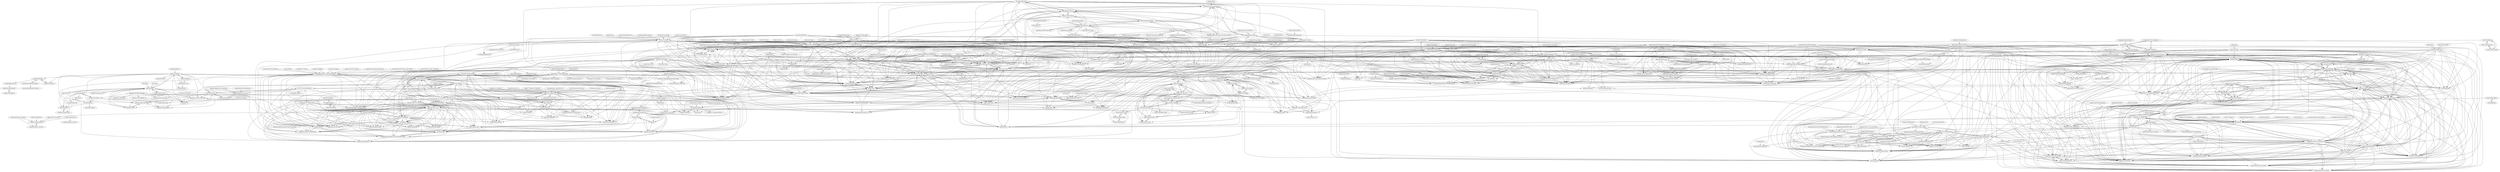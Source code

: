 digraph G {
"zxfnicholas/CameraSDK" -> "18Gray/ProCamera" ["e"=1]
"sproogen/modern-resume-theme" -> "jarrekk/Jalpc" ["e"=1]
"Grokzen/redis-py-cluster" -> "NoneGG/aredis" ["e"=1]
"longzx-9527/flask_spider" -> "happyte/flask-blog" ["e"=1]
"tankywoo/simiki" -> "chinesedfan/parrot-mocker-web" ["e"=1]
"henrymorgen/android-knowledge-system" -> "henrymorgen/android-advanced-light" ["e"=1]
"hujingshuang/MTrans" -> "yixianle/google-translate" ["e"=1]
"SuJunming/react-admin" -> "misaka14/v2ex-OC"
"SuJunming/react-admin" -> "NoneGG/aredis"
"SuJunming/react-admin" -> "KivyGogh/Coffee-Slice"
"SuJunming/react-admin" -> "zhanming0601/react-native-app"
"SuJunming/react-admin" -> "zhanming0601/ZMLive"
"SuJunming/react-admin" -> "hoythan/DFOXA-WordPressAPI"
"JuliaCN/JuliaZH.jl" -> "JuliaCN/julia_zh_cn" ["e"=1]
"JuliaCN/JuliaZH.jl" -> "memoiry/LightML.jl" ["e"=1]
"salu133445/musegan" -> "umbrellabeach/music-generation-with-DL" ["e"=1]
"mcleavey/musical-neural-net" -> "umbrellabeach/music-generation-with-DL" ["e"=1]
"ybayle/awesome-deep-learning-music" -> "umbrellabeach/music-generation-with-DL" ["e"=1]
"chrisbobbe/jekyll-theme-prologue" -> "jarrekk/Jalpc" ["e"=1]
"SargerasWang/ExcelUtil" -> "cyuanxin/excel_export_import" ["e"=1]
"xelabs/go-mydumper" -> "zr-hebo/sniffer-agent" ["e"=1]
"cdnbye/hlsjs-p2p-engine" -> "PearInc/PearPlayer.js" ["e"=1]
"cdnbye/hlsjs-p2p-engine" -> "PearInc/PearDownloader.js" ["e"=1]
"phonegapX/QuantBot" -> "miaolz123/samaritan" ["e"=1]
"Terry-Ye/im" -> "dearcode/candy" ["e"=1]
"bupt1987/html-parser" -> "ares333/php-curl" ["e"=1]
"shishujuan/data-structure-algorithms" -> "Wangchangchung/Data-structure" ["e"=1]
"sumuzhao/CycleGAN-Music-Style-Transfer" -> "umbrellabeach/music-generation-with-DL" ["e"=1]
"UnknownDomainGames/Engine" -> "jiongjionger/NeverLag" ["e"=1]
"crli/vue-sports" -> "linkenliu/MissCloudVue" ["e"=1]
"TobiaszCudnik/phpquery" -> "ares333/php-curl" ["e"=1]
"llSourcell/AI_For_Music_Composition" -> "umbrellabeach/music-generation-with-DL" ["e"=1]
"benhamner/MachineLearning.jl" -> "JuliaStats/MLBase.jl"
"benhamner/MachineLearning.jl" -> "compressed/BackpropNeuralNet.jl"
"huangshouqi/vue-reader" -> "linkenliu/MissCloudVue" ["e"=1]
"nuonuoge/ionic6_angular10_elm" -> "dicallc/ionic3_angular4_JD" ["e"=1]
"jd-opensource/joyqueue" -> "jd-opensource/vtdriver" ["e"=1]
"jd-opensource/joyqueue" -> "chubaodb/chubaodb" ["e"=1]
"SereneGuest/Camera2" -> "18Gray/ProCamera" ["e"=1]
"PoplarZhaoYang/Semi-supervised_Neural_Network" -> "zhanming0601/react-native-app"
"PoplarZhaoYang/Semi-supervised_Neural_Network" -> "AmoyGenerator/generator"
"PoplarZhaoYang/Semi-supervised_Neural_Network" -> "Alecyrus/Allegro"
"zerochl/MagicShow" -> "18Gray/ProCamera" ["e"=1]
"jd-tiger/binlake" -> "jd-tiger/binlake-web"
"jd-tiger/binlake" -> "dearcode/sapper"
"jd-tiger/binlake" -> "tiglabs/vitess"
"jd-tiger/binlake" -> "jd-opensource/vtdriver"
"jd-tiger/binlake" -> "zssky/vitessdoc"
"ZhaZhengRefn/bridgeJs" -> "JZJJZJ/LinkedKeyboardView"
"AmoyGenerator/generator" -> "zhanming0601/react-native-app"
"AmoyGenerator/generator" -> "WymanLyu/WYNullView"
"AmoyGenerator/generator" -> "PoplarZhaoYang/Semi-supervised_Neural_Network"
"AmoyGenerator/generator" -> "Alecyrus/Allegro"
"AmoyGenerator/generator" -> "zhanming0601/ZMLive"
"AmoyGenerator/generator" -> "KivyGogh/Coffee-Slice"
"AmoyGenerator/generator" -> "jaychsu/react-native-reseau"
"AmoyGenerator/generator" -> "wlchn/regolar"
"AmoyGenerator/generator" -> "jaychsu/react-ie8-boilerplate"
"AmoyGenerator/generator" -> "PearInc/PearPlayer.js"
"Ev3rlasting/pyFP-Tree" -> "Laxenade/AnimeThemesChromeExtension"
"Ev3rlasting/pyFP-Tree" -> "sunkejl/artisan"
"Ev3rlasting/pyFP-Tree" -> "dwzabb/thinking-in-java-note"
"Ev3rlasting/pyFP-Tree" -> "wutong798/GettingAndCleaningData_Cousera"
"lindahua/Regression.jl" -> "lindahua/EmpiricalRisks.jl"
"henrymorgen/android-advanced-decode" -> "henrymorgen/android-advanced-light"
"ycliyang/LyGrid" -> "filelife/SnapseedImitation"
"dearcode/sapper" -> "hellotomcat/supersearch"
"hoythan/DFOXA-WordPressAPI" -> "zhanming0601/ZMLive"
"hoythan/DFOXA-WordPressAPI" -> "Alecyrus/Allegro"
"hoythan/DFOXA-WordPressAPI" -> "zhanming0601/react-native-app"
"jd-tiger/binlake-web" -> "hellotomcat/supersearch"
"jd-tiger/binlake-web" -> "dearcode/sapper"
"USTB-musion/qq-music" -> "Alecyrus/SpringX"
"USTB-musion/qq-music" -> "sjtutyx/coded-caching"
"hyper0x/JuliaBasics" -> "memoiry/LightML.jl" ["e"=1]
"payonesmile/formdesign" -> "CyrilFeng/ruyi" ["e"=1]
"PkmX/lcamera" -> "18Gray/ProCamera" ["e"=1]
"aio-libs-abandoned/aioredis-py" -> "NoneGG/aredis" ["e"=1]
"pinguo-yuyidong/Camera2" -> "18Gray/ProCamera" ["e"=1]
"hyberbin/J-Excel" -> "cyuanxin/excel_export_import" ["e"=1]
"ares333/php-curl" -> "phpnum/phpnum"
"ares333/php-curl" -> "ZhenhangTung/GoGym"
"ares333/php-curl" -> "mgttt/sptrader_nodejs"
"ares333/php-curl" -> "jiaopen/MRRouter"
"ares333/php-curl" -> "kyeremalprime/command-line-translate"
"ares333/php-curl" -> "robinleej/billund"
"ares333/php-curl" -> "Roxyhuang/weex-starter-kit"
"ares333/php-curl" -> "JZJJZJ/MSBlockButton"
"ares333/php-curl" -> "moumao/hexo-theme-Vateral"
"ares333/php-curl" -> "irext/web-com"
"ares333/php-curl" -> "mrlitong/protobuf"
"ares333/php-curl" -> "MengLeiGitHub/miniOrm-for-android"
"ares333/php-curl" -> "3fuyu/blog"
"ares333/php-curl" -> "jaychsu/react-native-reseau"
"ares333/php-curl" -> "afayp/Architecture"
"T5750/poi-repositories" -> "cyuanxin/excel_export_import" ["e"=1]
"yangshangqi/The-Python-code-implements-aircraft-warfare" -> "happyte/plane"
"yangshangqi/The-Python-code-implements-aircraft-warfare" -> "jplayer-top/python_Aircraft-Wars"
"chubaodb/chubaodb" -> "jimdb-org/jimdb"
"rfyiamcool/kvdis" -> "rfyiamcool/pyLruCache"
"rfyiamcool/kvdis" -> "rfyiamcool/swift_rpc"
"jimdb-org/jimdb" -> "chubaodb/chubaodb"
"rfyiamcool/pyLruCache" -> "rfyiamcool/func_stats"
"rfyiamcool/pyLruCache" -> "rfyiamcool/kvdis"
"rfyiamcool/pyLruCache" -> "rfyiamcool/swift_rpc"
"baudtime/baudtime" -> "jimdb-org/jimdb"
"MuYunyun/create-react-doc" -> "rover5056/React-react_router-webpack"
"GoBelieveIO/im_service" -> "dearcode/candy" ["e"=1]
"matrixxun/ProductTour" -> "shmxybfq/TFEasyCoder" ["e"=1]
"matrixxun/ProductTour" -> "654277633/nuwa2" ["e"=1]
"matrixxun/ProductTour" -> "MengLeiGitHub/miniOrm-for-android" ["e"=1]
"matrixxun/ProductTour" -> "tfzh/encodeSVG" ["e"=1]
"matrixxun/ProductTour" -> "mankind-evolve/lzandroid" ["e"=1]
"matrixxun/ProductTour" -> "hangg7/gradcrawler" ["e"=1]
"g707175425/CloudEditText" -> "jiazt/lol-web"
"g707175425/CloudEditText" -> "zhangfan6644777/Redux-cnode"
"g707175425/CloudEditText" -> "LMsgSendNilSelf/AlgebraicEngine-Fraction" ["e"=1]
"g707175425/CloudEditText" -> "finance-sh/randomjson"
"g707175425/CloudEditText" -> "luowenqi/JJScrollText" ["e"=1]
"g707175425/CloudEditText" -> "finance-sh/adaptive"
"g707175425/CloudEditText" -> "dicallc/RN-MEITUAN"
"g707175425/CloudEditText" -> "JZJJZJ/MSBlockButton"
"g707175425/CloudEditText" -> "Codefeater/Kaggle_Reuse_Code"
"jglovier/resume-template" -> "jarrekk/Jalpc" ["e"=1]
"kobalab/Majiang" -> "zuoge85/OpenMajiang" ["e"=1]
"finance-sh/adaptive" -> "zhoushengmufc/iosselect"
"finance-sh/adaptive" -> "zhoushengmufc/es6"
"finance-sh/adaptive" -> "zhoushengmufc/realmock"
"finance-sh/adaptive" -> "loyep/MSWebController"
"finance-sh/adaptive" -> "jiazt/lol-web"
"finance-sh/adaptive" -> "yedf/awkj"
"finance-sh/adaptive" -> "UsherYue/ActivedRouter"
"finance-sh/adaptive" -> "Graphicooooone/BayMax"
"finance-sh/adaptive" -> "g707175425/CloudEditText"
"finance-sh/adaptive" -> "edsum/SocketSet"
"finance-sh/adaptive" -> "edsum/ignoreFile"
"finance-sh/adaptive" -> "edsum/MMCollectionViewFlowLayout"
"finance-sh/adaptive" -> "edsum/NetWorkHelper"
"finance-sh/adaptive" -> "edsum/Hook"
"finance-sh/adaptive" -> "edsum/RunLoop"
"zeyu1993/ZZYQRCode" -> "linkenliu/MissCloudVue"
"zeyu1993/ZZYQRCode" -> "66pig/-jMusic"
"zeyu1993/ZZYQRCode" -> "moumao/hexo-theme-Vateral"
"zeyu1993/ZZYQRCode" -> "wustzoujing/WebSpider"
"zeyu1993/ZZYQRCode" -> "zeyu1993/ZZYQRCodeSwift"
"zeyu1993/ZZYQRCode" -> "cy-zheng/pyCreeper"
"zeyu1993/ZZYQRCode" -> "congyh/wechat-platform-SDK"
"zeyu1993/ZZYQRCode" -> "JZJJZJ/MSBlockButton"
"zeyu1993/ZZYQRCode" -> "rfyiamcool/uwsgi_cli"
"zeyu1993/ZZYQRCode" -> "jaychsu/react-native-reseau"
"zeyu1993/ZZYQRCode" -> "LMsgSendNilSelf/AlgebraicEngine-Fraction" ["e"=1]
"zeyu1993/ZZYQRCode" -> "robinleej/billund"
"zeyu1993/ZZYQRCode" -> "zhoujiping/build-your-own-php-framework"
"zeyu1993/ZZYQRCode" -> "18Gray/ProCamera"
"zeyu1993/ZZYQRCode" -> "lihengming/java-codes"
"lindahua/EmpiricalRisks.jl" -> "lindahua/SGDOptim.jl"
"imiskolee/mempool" -> "LiuYashion/react-redux-demo"
"imiskolee/mempool" -> "nikky6/lnmp"
"imiskolee/mempool" -> "hangg7/gradcrawler"
"lindahua/SGDOptim.jl" -> "lindahua/EmpiricalRisks.jl"
"hellotomcat/supersearch" -> "dearcode/sapper"
"ionic-team/ionic-preview-app" -> "dicallc/ionic3_angular4_JD" ["e"=1]
"nekocode/create-android-kotlin-app" -> "kiruto/debug-bottle" ["e"=1]
"notadd/notadd" -> "slimkit/plus" ["e"=1]
"jd-opensource/vtdriver" -> "jd-tiger/binlake"
"jd-opensource/vtdriver" -> "zr-hebo/sniffer-agent"
"jd-opensource/vtdriver" -> "zssky/vitessdoc"
"jd-opensource/vtdriver" -> "jimdb-org/jimdb"
"YaoGuangyuan/Study-PlayWithDataStruct" -> "Wangchangchung/Data-structure" ["e"=1]
"xfhxbb/LCalendar" -> "zhoushengmufc/iosselect" ["e"=1]
"cap-ntu/Morph" -> "diguachaoren/RxLearn"
"cap-ntu/Morph" -> "liuchengli/SingleMaskView"
"cap-ntu/Morph" -> "sunjinshuai/swift-actual-combat"
"cap-ntu/Morph" -> "sunjinshuai/MYBannerCycleView"
"cap-ntu/Morph" -> "sunjinshuai/MBSlideMenu"
"cap-ntu/Morph" -> "songhaoreact/zhihu-live-react"
"cap-ntu/Morph" -> "zhanghang1989/Torch-Encoding-Layer"
"cap-ntu/Morph" -> "chooin/wechat-spa"
"cap-ntu/Morph" -> "mayuanyang/Mediator.Net"
"cap-ntu/Morph" -> "unsad/components-lib-"
"cap-ntu/Morph" -> "unsad/movie-web"
"cap-ntu/Morph" -> "sunjinshuai/ReactNative_Demo"
"cap-ntu/Morph" -> "DomonJi/monkov"
"cap-ntu/Morph" -> "lizhonghui/blog"
"cap-ntu/Morph" -> "filelife/SnapseedImitation"
"prinsss/blessing-skin-server" -> "jiongjionger/NeverLag" ["e"=1]
"rfyiamcool/toproxy" -> "rfyiamcool/swift_rpc"
"rfyiamcool/toproxy" -> "rfyiamcool/uwsgi_cli"
"rfyiamcool/toproxy" -> "rfyiamcool/GeventCron"
"rfyiamcool/toproxy" -> "rfyiamcool/ProcessHandler"
"rfyiamcool/toproxy" -> "rfyiamcool/pyLruCache"
"rfyiamcool/toproxy" -> "rfyiamcool/kvdis"
"rfyiamcool/toproxy" -> "rfyiamcool/timerstack"
"rfyiamcool/toproxy" -> "rfyiamcool/flask_markdown_blog"
"rfyiamcool/toproxy" -> "rfyiamcool/worker_handler"
"rfyiamcool/toproxy" -> "rfyiamcool/func_stats"
"rfyiamcool/toproxy" -> "rfyiamcool/zhihu_mirror"
"rfyiamcool/toproxy" -> "rfyiamcool/profiler_online"
"rfyiamcool/toproxy" -> "rfyiamcool/tornado-threadpool"
"veficos/ulcer" -> "Wangchangchung/Data-Structures-And-Algorithm"
"veficos/ulcer" -> "cap-ntu/SatGraph"
"veficos/ulcer" -> "summer1914/wechat-sdk"
"veficos/ulcer" -> "Laxenade/PublicRest"
"veficos/ulcer" -> "DomonJi/InteractiveStarryNight"
"veficos/ulcer" -> "xiandanin/retrofit-rxjava-okhttp"
"veficos/ulcer" -> "YocyTang/Master"
"veficos/ulcer" -> "icetime17/CSSwiftExtension"
"veficos/ulcer" -> "zarathustr/FLAE"
"fanux/lhttp" -> "dearcode/candy" ["e"=1]
"rfyiamcool/ProcessHandler" -> "rfyiamcool/GeventCron"
"rfyiamcool/ProcessHandler" -> "rfyiamcool/flask_markdown_blog"
"rfyiamcool/ProcessHandler" -> "rfyiamcool/swift_rpc"
"rfyiamcool/ProcessHandler" -> "rfyiamcool/uwsgi_cli"
"rfyiamcool/ProcessHandler" -> "rfyiamcool/toproxy"
"rfyiamcool/ProcessHandler" -> "rfyiamcool/func_stats"
"rfyiamcool/ProcessHandler" -> "rfyiamcool/kvdis"
"rfyiamcool/ProcessHandler" -> "rfyiamcool/pyLruCache"
"rfyiamcool/ProcessHandler" -> "rfyiamcool/timerstack"
"oner-team/oner-io" -> "lishengzxc/duing" ["e"=1]
"lizhonghui/blog" -> "filelife/SnapseedImitation"
"lizhonghui/blog" -> "MobileL/ThreadSqlite"
"lizhonghui/blog" -> "DomonJi/monkov"
"lizhonghui/blog" -> "yunzhu-li/blupig-gomoku"
"lizhonghui/blog" -> "ycliyang/LyGrid"
"lizhonghui/blog" -> "songhaoreact/zhihu-live-react"
"lizhonghui/blog" -> "diguachaoren/RxLearn"
"lizhonghui/blog" -> "sunjinshuai/ReactNative_Demo"
"lizhonghui/blog" -> "sunjinshuai/swift-actual-combat"
"lizhonghui/blog" -> "zarathustr/Fast_Complementary_Filter"
"lizhonghui/blog" -> "zhanghang1989/Torch-Encoding-Layer"
"lizhonghui/blog" -> "liuchengli/SingleMaskView"
"lizhonghui/blog" -> "hunterliy10/HuntersNews"
"lizhonghui/blog" -> "sunjinshuai/MYBannerCycleView"
"lizhonghui/blog" -> "sunjinshuai/MBSlideMenu"
"rfyiamcool/swift_rpc" -> "rfyiamcool/pyLruCache"
"rfyiamcool/swift_rpc" -> "rfyiamcool/GeventCron"
"rfyiamcool/swift_rpc" -> "rfyiamcool/toproxy"
"rfyiamcool/swift_rpc" -> "rfyiamcool/uwsgi_cli"
"rfyiamcool/swift_rpc" -> "rfyiamcool/timerstack"
"rfyiamcool/swift_rpc" -> "rfyiamcool/kvdis"
"rfyiamcool/swift_rpc" -> "rfyiamcool/ProcessHandler"
"rfyiamcool/swift_rpc" -> "rfyiamcool/func_stats"
"MoPellet/MPVPNManager" -> "MartinFromCodes/RICK_WX"
"MoPellet/MPVPNManager" -> "MoPellet/MPConfuse"
"MoPellet/MPVPNManager" -> "MoPellet/MPExitNotification"
"MoPellet/MPVPNManager" -> "zhoujiping/build-your-own-php-framework"
"MoPellet/MPVPNManager" -> "MoPellet/MPFileManager"
"MoPellet/MPVPNManager" -> "liangtongzhuo/blue-rest"
"MoPellet/MPVPNManager" -> "zanseven007/generator-zyy-h5"
"MoPellet/MPVPNManager" -> "czzj0212/ZJChart"
"MoPellet/MPVPNManager" -> "zenghf/bustracker"
"MoPellet/MPVPNManager" -> "wangwenbo0455/UIButton-touch.h"
"MoPellet/MPVPNManager" -> "IOSLZZ/JellyRefresh"
"rfyiamcool/GeventCron" -> "rfyiamcool/flask_markdown_blog"
"rfyiamcool/GeventCron" -> "rfyiamcool/uwsgi_cli"
"rfyiamcool/GeventCron" -> "rfyiamcool/swift_rpc"
"rfyiamcool/GeventCron" -> "rfyiamcool/timerstack"
"zhanghe06/flask_project" -> "happyte/flask-blog" ["e"=1]
"golmic/mafengwo-spider" -> "BobWang01/BaiduPictureCrawler"
"golmic/mafengwo-spider" -> "slimkit/plus"
"rfyiamcool/tornado-threadpool" -> "rfyiamcool/secure_queue"
"ProtobiaTech/HeyCommunity-frontend" -> "dev4living/HeyCommunity-backend"
"rfyiamcool/format_converter" -> "rfyiamcool/simple_db_api"
"rfyiamcool/expiredict" -> "rfyiamcool/simple_db_api"
"sunjinshuai/MBSlideMenu" -> "sunjinshuai/MYBannerCycleView"
"sunjinshuai/MBSlideMenu" -> "sunjinshuai/swift-actual-combat"
"sunjinshuai/MBSlideMenu" -> "sunjinshuai/ReactNative_Demo"
"rfyiamcool/simple_orm_mysql" -> "rfyiamcool/simple_db_api"
"rfyiamcool/simple_orm_mysql" -> "rfyiamcool/format_converter"
"rfyiamcool/profiler_online" -> "rfyiamcool/timerstack"
"rfyiamcool/simple_db_api" -> "rfyiamcool/format_converter"
"cap-ntu/UniCAP" -> "cap-ntu/SatGraph"
"cap-ntu/UniCAP" -> "diguachaoren/RxLearn"
"rfyiamcool/python-vim" -> "rfyiamcool/simple_db_api"
"rfyiamcool/python-vim" -> "rfyiamcool/python_rq_timer"
"rfyiamcool/secure_queue" -> "rfyiamcool/simple_db_api"
"nntaoli-project/goex" -> "miaolz123/samaritan" ["e"=1]
"hydecorp/hydejack" -> "jarrekk/Jalpc" ["e"=1]
"zhoushengmufc/iosselect" -> "finance-sh/adaptive"
"zhoushengmufc/iosselect" -> "zhoushengmufc/es6"
"zhoushengmufc/iosselect" -> "zhoushengmufc/realmock"
"zhoushengmufc/iosselect" -> "zhangfangtaozft/ZFTPlayer"
"zhoushengmufc/iosselect" -> "Graphicooooone/BayMax"
"zhoushengmufc/iosselect" -> "LMsgSendNilSelf/AlgebraicEngine-Fraction" ["e"=1]
"zhoushengmufc/iosselect" -> "yogykwan/conFusion"
"zhoushengmufc/iosselect" -> "UsherYue/ActivedRouter"
"zhoushengmufc/iosselect" -> "typ0520/bizsocket"
"zhoushengmufc/iosselect" -> "dicallc/ionic3_angular4_JD"
"zhoushengmufc/iosselect" -> "loyep/MSWebController"
"zhoushengmufc/iosselect" -> "dicallc/RN-MEITUAN"
"zhoushengmufc/iosselect" -> "yhtml5/yhtml5-seed"
"zhoushengmufc/iosselect" -> "zeyu1993/ZZYQRCodeSwift"
"zhoushengmufc/iosselect" -> "zenghf/NMRTool"
"TolgaTatli/Moon" -> "jarrekk/Jalpc" ["e"=1]
"megvii-research/neural-painter" -> "StacyYang/MSG-Net" ["e"=1]
"matheuss/google-translate-api" -> "yixianle/translate-api" ["e"=1]
"matheuss/google-translate-api" -> "yixianle/google-translate" ["e"=1]
"Cap-go/awesome-ionic" -> "dicallc/ionic3_angular4_JD" ["e"=1]
"misaka14/v2ex-OC" -> "SuJunming/react-admin"
"misaka14/v2ex-OC" -> "NoneGG/aredis"
"misaka14/v2ex-OC" -> "zz11199222001/LocalNotification"
"misaka14/v2ex-OC" -> "KivyGogh/Coffee-Slice"
"misaka14/v2ex-OC" -> "Alecyrus/Allegro"
"misaka14/v2ex-OC" -> "2qif49lt/agent"
"misaka14/v2ex-OC" -> "zhanming0601/react-native-app"
"misaka14/v2ex-OC" -> "3fuyu/blog"
"miaolz123/samaritan" -> "littlewin-wang/vue-images"
"miaolz123/samaritan" -> "Mononster/Swift-CellAnimation"
"miaolz123/samaritan" -> "gislu/gochat"
"miaolz123/samaritan" -> "songhaoreact/zhihu-live-react"
"miaolz123/samaritan" -> "yunzhu-li/blupig-gomoku"
"miaolz123/samaritan" -> "sunjinshuai/ReactNative_Demo"
"miaolz123/samaritan" -> "diguachaoren/RxLearn"
"miaolz123/samaritan" -> "hunterliy10/HuntersNews"
"miaolz123/samaritan" -> "lizhonghui/blog"
"miaolz123/samaritan" -> "MobileL/ThreadSqlite"
"miaolz123/samaritan" -> "filelife/SnapseedImitation"
"miaolz123/samaritan" -> "zarathustr/Fast_Complementary_Filter"
"miaolz123/samaritan" -> "DomonJi/monkov"
"miaolz123/samaritan" -> "sunjinshuai/MBSlideMenu"
"miaolz123/samaritan" -> "sunjinshuai/MYBannerCycleView"
"cyuanxin/excel_export_import" -> "cyuanxin/spring-boot-jpa-hibernate-redis"
"cyuanxin/excel_export_import" -> "Laxenade/PublicRest"
"cyuanxin/excel_export_import" -> "summer1914/wechat-sdk"
"cyuanxin/excel_export_import" -> "cap-ntu/SatGraph"
"cyuanxin/excel_export_import" -> "veficos/ulcer"
"cyuanxin/excel_export_import" -> "YocyTang/Master"
"cyuanxin/excel_export_import" -> "zarathustr/FLAE"
"cyuanxin/excel_export_import" -> "DomonJi/InteractiveStarryNight"
"cyuanxin/excel_export_import" -> "huangyiminghappy/DisJob"
"cyuanxin/excel_export_import" -> "icetime17/CSSwiftExtension"
"cyuanxin/excel_export_import" -> "hunterliy10/HuntersNews"
"cstjean/ScikitLearn.jl" -> "JuliaStats/MLBase.jl" ["e"=1]
"RaineySpace/ionic2" -> "dicallc/ionic3_angular4_JD" ["e"=1]
"xfhxbb/LArea" -> "onlyhom/mobile-select" ["e"=1]
"gislu/gochat" -> "littlewin-wang/vue-images"
"gislu/gochat" -> "gislu/goSocket"
"gislu/gochat" -> "miaolz123/samaritan"
"gislu/gochat" -> "Jonwing/morphling"
"gislu/gochat" -> "Mononster/Swift-CellAnimation"
"gislu/gochat" -> "MobileL/ThreadSqlite"
"gislu/gochat" -> "zhanghang1989/Torch-Encoding-Layer"
"gislu/gochat" -> "cenkai88/vue-svg-icon"
"jarrekk/Jalpc" -> "gislu/gochat"
"jarrekk/Jalpc" -> "littlewin-wang/vue-images"
"jarrekk/Jalpc" -> "MobileL/ThreadSqlite"
"jarrekk/Jalpc" -> "liuchengli/SingleMaskView"
"jarrekk/Jalpc" -> "diguachaoren/RxLearn"
"jarrekk/Jalpc" -> "filelife/SnapseedImitation"
"jarrekk/Jalpc" -> "DomonJi/monkov"
"jarrekk/Jalpc" -> "cenkai88/vue-svg-icon"
"jarrekk/Jalpc" -> "lizhonghui/blog"
"jarrekk/Jalpc" -> "chooin/wechat-spa"
"jarrekk/Jalpc" -> "Mononster/Swift-CellAnimation"
"jarrekk/Jalpc" -> "tfzh/encodeSVG"
"jarrekk/Jalpc" -> "mayuanyang/Mediator.Net"
"jarrekk/Jalpc" -> "cap-ntu/Morph"
"jarrekk/Jalpc" -> "zhanghang1989/Torch-Encoding-Layer"
"Oceanliao2/SchoolLife" -> "ismaelliang/YLLocalization"
"protobia/HeyCommunity" -> "ProtobiaTech/HeyCommunity-frontend"
"protobia/HeyCommunity" -> "HelloAmaizngLife/Diary"
"protobia/HeyCommunity" -> "jinzhuming/algorithm"
"protobia/HeyCommunity" -> "dev4living/HeyCommunity-backend"
"protobia/HeyCommunity" -> "JZJJZJ/LinkedKeyboardView"
"protobia/HeyCommunity" -> "frowhy/Authentication"
"protobia/HeyCommunity" -> "hangg7/gradcrawler"
"protobia/HeyCommunity" -> "foowaa/slach"
"summerHearts/AspectTrack" -> "xiandanin/retrofit-rxjava-okhttp"
"summerHearts/AspectTrack" -> "summer1914/wechat-sdk"
"summerHearts/AspectTrack" -> "Wangchangchung/Data-Structures-And-Algorithm"
"summerHearts/AspectTrack" -> "YocyTang/Master"
"jiaopen/MRRouter" -> "mgttt/sptrader_nodejs"
"jiaopen/MRRouter" -> "chaogao/node-pages-webpack-hot"
"jiaopen/MRRouter" -> "achao2013/Learning-To-Reinforcement-Learn"
"jiaopen/MRRouter" -> "sunkejl/artisan"
"UsherYue/ActivedRouter" -> "yogykwan/conFusion"
"UsherYue/ActivedRouter" -> "dicallc/RN-MEITUAN"
"UsherYue/ActivedRouter" -> "lianghao208/InstaFlickr"
"UsherYue/ActivedRouter" -> "TestSmirk/WelcomeView"
"UsherYue/ActivedRouter" -> "yogykwan/multi-user-blog"
"UsherYue/ActivedRouter" -> "Graphicooooone/BayMax"
"UsherYue/ActivedRouter" -> "zenghf/NMRTool"
"UsherYue/ActivedRouter" -> "thinkingsim/SpringBoot-mybatis-freemarker-demo"
"UsherYue/ActivedRouter" -> "Graphicooooone/GAVisualEffectView"
"UsherYue/ActivedRouter" -> "JZJJZJ/MSWeakProxy"
"UsherYue/ActivedRouter" -> "yogykwan/github-catalog"
"UsherYue/ActivedRouter" -> "crazydq/hytex"
"UsherYue/ActivedRouter" -> "coralf/NewsZero"
"UsherYue/ActivedRouter" -> "chaogao/jsmod-pc-vue"
"UsherYue/ActivedRouter" -> "loyep/MSWebController"
"taogeT/livetv_mining" -> "ismaelliang/YLLocalization"
"taogeT/livetv_mining" -> "Oceanliao2/SchoolLife"
"taogeT/livetv_mining" -> "huangyingqiu/YQDownloadButton"
"taogeT/livetv_mining" -> "hunterliy10/HuntersNews"
"taogeT/livetv_mining" -> "DevelopmentEngineer-DWQ/DWQPayManager"
"taogeT/livetv_mining" -> "LaurenceYang/EasyHttp"
"taogeT/livetv_mining" -> "diguachaoren/RxLearn"
"taogeT/livetv_mining" -> "songhaoreact/zhihu-live-react"
"taogeT/livetv_mining" -> "Mononster/Swift-CellAnimation"
"taogeT/livetv_mining" -> "mgttt/sptrader_nodejs"
"taogeT/livetv_mining" -> "afayp/Architecture"
"taogeT/livetv_mining" -> "YocyTang/Master"
"taogeT/livetv_mining" -> "ToadWoo/bookbox-wxapp"
"taogeT/livetv_mining" -> "Mellcap/MellPlayer"
"taogeT/livetv_mining" -> "zy445566/CustomerService"
"Wangchangchung/Data-structure" -> "Laxenade/PublicRest"
"Wangchangchung/Data-structure" -> "summer1914/wechat-sdk"
"Wangchangchung/Data-structure" -> "cap-ntu/SatGraph"
"Wangchangchung/Data-structure" -> "huangyiminghappy/DisJob"
"Wangchangchung/Data-structure" -> "veficos/ulcer"
"Wangchangchung/Data-structure" -> "Wangchangchung/Data-Structures-And-Algorithm"
"Wangchangchung/Data-structure" -> "YocyTang/Master"
"Wangchangchung/Data-structure" -> "DomonJi/InteractiveStarryNight"
"Wangchangchung/Data-structure" -> "jiushigan/Linkage_PullDownRefresh_ListView"
"leekangtaqi/GokuMVC" -> "leekangtaqi/ninjajs"
"dev4living/HeyCommunity-backend" -> "ProtobiaTech/HeyCommunity-frontend"
"zhanming0601/animationOne" -> "zhanming0601/animateTransitionPush"
"IOSLZZ/JellyRefresh" -> "MoPellet/MPFileManager"
"IOSLZZ/JellyRefresh" -> "wangwenbo0455/UIButton-touch.h"
"IOSLZZ/JellyRefresh" -> "czzj0212/ZJChart"
"imiskolee/litejob" -> "cniko/virkvm"
"imiskolee/litejob" -> "dingpuyu/WaterFall" ["e"=1]
"imiskolee/litejob" -> "LiuYashion/react-redux-demo"
"imiskolee/litejob" -> "zhangjia517/ComputerDirectory"
"imiskolee/litejob" -> "Roxyhuang/weex-starter-cli"
"sharu725/online-cv" -> "jarrekk/Jalpc" ["e"=1]
"kiruto/debug-bottle" -> "hoythan/DFOXA-WordPressAPI"
"kiruto/debug-bottle" -> "SuJunming/react-admin"
"kiruto/debug-bottle" -> "zhanming0601/ZMLive"
"kiruto/debug-bottle" -> "Alecyrus/Allegro"
"kiruto/debug-bottle" -> "jaychsu/react-native-reseau"
"kiruto/debug-bottle" -> "zzjzz9266a/ZJFlexibleLayout"
"kiruto/debug-bottle" -> "KivyGogh/Coffee-Slice"
"kiruto/debug-bottle" -> "WymanLyu/WYNullView"
"kiruto/debug-bottle" -> "AmoyGenerator/generator"
"kiruto/debug-bottle" -> "PoplarZhaoYang/Semi-supervised_Neural_Network"
"kiruto/debug-bottle" -> "nekocode/create-android-kotlin-app" ["e"=1]
"kiruto/debug-bottle" -> "philliphsu/BottomSheetPickers" ["e"=1]
"kiruto/debug-bottle" -> "zhanming0601/react-native-app"
"kiruto/debug-bottle" -> "athkalia/Just-Another-Android-App" ["e"=1]
"kiruto/debug-bottle" -> "nickbutcher/AnimatorDurationTile" ["e"=1]
"xiandanin/LoadingBar" -> "liuchengli/DateTimeHelper"
"xiandanin/LoadingBar" -> "a-jie/NgxAni"
"xiandanin/LoadingBar" -> "hunterliy10/HuntersNews"
"xiandanin/LoadingBar" -> "Wangchangchung/Data-Structures-And-Algorithm"
"xiandanin/LoadingBar" -> "liuchengli/SingleMaskView"
"xiandanin/LoadingBar" -> "xiandanin/retrofit-rxjava-okhttp"
"xiandanin/LoadingBar" -> "ismaelliang/YLLocalization"
"xiandanin/LoadingBar" -> "sunkejl/artisan"
"xiandanin/LoadingBar" -> "3fuyu/blog"
"xiandanin/LoadingBar" -> "Laxenade/AnimeThemesChromeExtension"
"xiandanin/LoadingBar" -> "dwzabb/thinking-in-java-note"
"xiandanin/LoadingBar" -> "diguachaoren/RxLearn"
"xiandanin/LoadingBar" -> "eztpl/eztpl"
"xiandanin/LoadingBar" -> "yangwuan55/SuperMVP"
"xiandanin/LoadingBar" -> "cap-ntu/SatGraph"
"zanseven007/generator-zyy-h5" -> "zenghf/bustracker"
"zanseven007/generator-zyy-h5" -> "liangtongzhuo/blue-rest"
"guolindev/coolweather" -> "henrymorgen/android-advanced-light" ["e"=1]
"DomonJi/monkov" -> "filelife/SnapseedImitation"
"DomonJi/monkov" -> "lizhonghui/blog"
"DomonJi/monkov" -> "MobileL/ThreadSqlite"
"DomonJi/monkov" -> "ycliyang/LyGrid"
"DomonJi/monkov" -> "yunzhu-li/blupig-gomoku"
"DomonJi/monkov" -> "diguachaoren/RxLearn"
"DomonJi/monkov" -> "songhaoreact/zhihu-live-react"
"DomonJi/monkov" -> "reenWYJ/reen-sharding"
"DomonJi/monkov" -> "zarathustr/Fast_Complementary_Filter"
"DomonJi/monkov" -> "philchia/zen"
"DomonJi/monkov" -> "liuchengli/SingleMaskView"
"DomonJi/monkov" -> "sunjinshuai/swift-actual-combat"
"DomonJi/monkov" -> "mayuanyang/Mediator.Net"
"DomonJi/monkov" -> "zhanghang1989/Torch-Encoding-Layer"
"DomonJi/monkov" -> "sunjinshuai/ReactNative_Demo"
"TinkerPatch/tinkerpatch-sdk" -> "LaurenceYang/tinker-dex-dump" ["e"=1]
"ferrolho/magnet-player" -> "PearInc/PearPlayer.js" ["e"=1]
"N3-components/N3-components" -> "hydraxman/hibeaver" ["e"=1]
"N3-components/N3-components" -> "zx1988826/loadme" ["e"=1]
"N3-components/N3-components" -> "mrlitong/fpsgame" ["e"=1]
"hydraxman/hibeaver" -> "mrlitong/fpsgame"
"hydraxman/hibeaver" -> "ismaelliang/YLLocalization"
"hydraxman/hibeaver" -> "zx1988826/tin-flex" ["e"=1]
"hydraxman/hibeaver" -> "nailperry-zd/LazierTracker" ["e"=1]
"hydraxman/hibeaver" -> "N3-components/N3-components" ["e"=1]
"hydraxman/hibeaver" -> "zx1988826/loadme"
"hydraxman/hibeaver" -> "taogeT/livetv_mining"
"hydraxman/hibeaver" -> "tfzh/encodeSVG"
"hydraxman/hibeaver" -> "ToadWoo/bookbox-wxapp"
"hydraxman/hibeaver" -> "Oceanliao2/SchoolLife"
"hydraxman/hibeaver" -> "zarathustr/Fast_Complementary_Filter"
"hydraxman/hibeaver" -> "afayp/Architecture"
"hydraxman/hibeaver" -> "hunterliy10/HuntersNews"
"hydraxman/hibeaver" -> "littlewin-wang/vue-images"
"hydraxman/hibeaver" -> "diguachaoren/RxLearn"
"zarathustr/Fast_Complementary_Filter" -> "songhaoreact/zhihu-live-react"
"zarathustr/Fast_Complementary_Filter" -> "yunzhu-li/blupig-gomoku"
"zarathustr/Fast_Complementary_Filter" -> "filelife/SnapseedImitation"
"zarathustr/Fast_Complementary_Filter" -> "sunjinshuai/ReactNative_Demo"
"zarathustr/Fast_Complementary_Filter" -> "lizhonghui/blog"
"zarathustr/Fast_Complementary_Filter" -> "DomonJi/monkov"
"zarathustr/Fast_Complementary_Filter" -> "sunjinshuai/swift-actual-combat"
"zarathustr/Fast_Complementary_Filter" -> "diguachaoren/RxLearn"
"AppianZ/multi-picker" -> "onlyhom/mobile-select" ["e"=1]
"oikomi/FishChatServer2" -> "dearcode/candy" ["e"=1]
"dearcode/candy" -> "dearcode/crab"
"dearcode/candy" -> "imdreamrunner/js-file-worker"
"dearcode/candy" -> "yedf/awkj"
"dearcode/candy" -> "imdreamrunner/js-id-number"
"dearcode/candy" -> "imdreamrunner/md5-webworker"
"dearcode/candy" -> "TooWalker/TWWB"
"dearcode/candy" -> "dearcode/sapper"
"dearcode/candy" -> "jiazt/lol-web"
"dearcode/candy" -> "GoBelieveIO/im_service" ["e"=1]
"dearcode/candy" -> "jd-tiger/binlake"
"dearcode/candy" -> "oikomi/FishChatServer2" ["e"=1]
"dearcode/candy" -> "memoiry/LightML.jl"
"dearcode/candy" -> "GoJingyuan/GJyAutoLogin"
"icetime17/CSSwiftExtension" -> "YocyTang/Master"
"icetime17/CSSwiftExtension" -> "hunterliy10/HuntersNews"
"icetime17/CSSwiftExtension" -> "cap-ntu/SatGraph"
"icetime17/CSSwiftExtension" -> "summer1914/wechat-sdk"
"icetime17/CSSwiftExtension" -> "zarathustr/FLAE"
"icetime17/CSSwiftExtension" -> "MrJiao/SpiderJackson"
"icetime17/CSSwiftExtension" -> "huangyiminghappy/DisJob"
"icetime17/CSSwiftExtension" -> "DomonJi/InteractiveStarryNight"
"icetime17/CSSwiftExtension" -> "Wangchangchung/Data-Structures-And-Algorithm"
"phpnum/phpnum" -> "congyh/wechat-platform-SDK"
"phpnum/phpnum" -> "JZJJZJ/MSBlockButton"
"phpnum/phpnum" -> "cy-zheng/pyCreeper"
"TorchSpigot/Torch" -> "jiongjionger/NeverLag" ["e"=1]
"yunzhu-li/blupig-gomoku" -> "filelife/SnapseedImitation"
"yunzhu-li/blupig-gomoku" -> "songhaoreact/zhihu-live-react"
"yunzhu-li/blupig-gomoku" -> "DomonJi/monkov"
"yunzhu-li/blupig-gomoku" -> "lizhonghui/blog"
"yunzhu-li/blupig-gomoku" -> "diguachaoren/RxLearn"
"yunzhu-li/blupig-gomoku" -> "zarathustr/Fast_Complementary_Filter"
"yunzhu-li/blupig-gomoku" -> "MobileL/ThreadSqlite"
"yunzhu-li/blupig-gomoku" -> "sunjinshuai/ReactNative_Demo"
"yunzhu-li/blupig-gomoku" -> "ycliyang/LyGrid"
"yunzhu-li/blupig-gomoku" -> "sunjinshuai/swift-actual-combat"
"yunzhu-li/blupig-gomoku" -> "Mononster/Swift-CellAnimation"
"yunzhu-li/blupig-gomoku" -> "liuchengli/SingleMaskView"
"yunzhu-li/blupig-gomoku" -> "philchia/zen"
"yunzhu-li/blupig-gomoku" -> "littlewin-wang/vue-images"
"yunzhu-li/blupig-gomoku" -> "zhanghang1989/Torch-Encoding-Layer"
"Conchylicultor/MusicGenerator" -> "umbrellabeach/music-generation-with-DL" ["e"=1]
"FortuneDream/PocketMusic" -> "wlchn/regolar"
"zhanming0601/animateTransitionPush" -> "zhanming0601/animationOne"
"zhanming0601/animateTransitionPush" -> "WymanLyu/WYNullView"
"sunjinshuai/swift-actual-combat" -> "sunjinshuai/ReactNative_Demo"
"sunjinshuai/swift-actual-combat" -> "sunjinshuai/MYBannerCycleView"
"happyte/plane" -> "happyte/sort"
"happyte/plane" -> "happyte/buyhouse"
"happyte/plane" -> "happyte/tickets"
"cyberdb/Cloudroid" -> "GhostTomX/Simple-Virtual-Dom"
"cyberdb/Cloudroid" -> "tzuyangliu/UIDebuggingInformationOverlay"
"zx1988826/loadme" -> "hydraxman/hibeaver"
"zx1988826/loadme" -> "N3-components/N3-components" ["e"=1]
"zx1988826/loadme" -> "zx1988826/tin-flex" ["e"=1]
"2qif49lt/agent" -> "zz11199222001/LocalNotification"
"MengLeiGitHub/miniOrm-for-android" -> "654277633/nuwa2"
"yhtml5/yhtml5-seed" -> "coralf/NewsZero"
"yhtml5/yhtml5-seed" -> "yogykwan/conFusion"
"yhtml5/yhtml5-seed" -> "crazydq/hytex"
"rfyiamcool/zhihu_mirror" -> "rfyiamcool/aiohttp_login"
"MobileL/ThreadSqlite" -> "filelife/SnapseedImitation"
"MobileL/ThreadSqlite" -> "lizhonghui/blog"
"MobileL/ThreadSqlite" -> "DomonJi/monkov"
"KivyGogh/Coffee-Slice" -> "jaychsu/react-native-reseau"
"KivyGogh/Coffee-Slice" -> "zhanming0601/ZMLive"
"KivyGogh/Coffee-Slice" -> "phpnum/phpnum"
"KivyGogh/Coffee-Slice" -> "kyeremalprime/command-line-translate"
"KivyGogh/Coffee-Slice" -> "mgttt/sptrader_nodejs"
"KivyGogh/Coffee-Slice" -> "jaychsu/react-ie8-boilerplate"
"KivyGogh/Coffee-Slice" -> "JZJJZJ/MSBlockButton"
"KivyGogh/Coffee-Slice" -> "zhanming0601/react-native-app"
"KivyGogh/Coffee-Slice" -> "shmxybfq/TFEasyCoder"
"KivyGogh/Coffee-Slice" -> "MengLeiGitHub/miniOrm-for-android"
"KivyGogh/Coffee-Slice" -> "654277633/nuwa2"
"KivyGogh/Coffee-Slice" -> "robinleej/billund"
"KivyGogh/Coffee-Slice" -> "WymanLyu/WYNullView"
"TooWalker/TWWB" -> "imdreamrunner/js-file-worker"
"rfyiamcool/timerstack" -> "rfyiamcool/GeventCron"
"rfyiamcool/timerstack" -> "rfyiamcool/aiohttp_login"
"rfyiamcool/timerstack" -> "rfyiamcool/zhihu_mirror"
"rfyiamcool/timerstack" -> "rfyiamcool/func_stats"
"rfyiamcool/timerstack" -> "rfyiamcool/profiler_online"
"rfyiamcool/timerstack" -> "rfyiamcool/RingTimer"
"rfyiamcool/timerstack" -> "rfyiamcool/pyLruCache"
"rfyiamcool/timerstack" -> "rfyiamcool/worker_handler"
"rfyiamcool/func_stats" -> "rfyiamcool/pyLruCache"
"edsum/Hook" -> "edsum/ignoreFile"
"edsum/Hook" -> "edsum/MMCollectionViewFlowLayout"
"edsum/Hook" -> "edsum/NetWorkHelper"
"edsum/Hook" -> "edsum/RunLoop"
"edsum/Hook" -> "edsum/SocketSet"
"yangwuan55/SuperAdapter" -> "Chan-Chun/cc-audiobuffer"
"yangwuan55/SuperAdapter" -> "yangwuan55/SuperMVP"
"LaurenceYang/Android_article" -> "LaurenceYang/tinker-dex-dump"
"LaurenceYang/Android_article" -> "LaurenceYang/EasyHttp"
"LaurenceYang/Android_article" -> "LaurenceYang/fresco"
"happyte/buyhouse" -> "Roxyhuang/weex-starter-cli"
"happyte/buyhouse" -> "happyte/sort"
"happyte/buyhouse" -> "cniko/virkvm"
"happyte/buyhouse" -> "jinzhuming/algorithm"
"happyte/buyhouse" -> "dingpuyu/WaterFall" ["e"=1]
"happyte/buyhouse" -> "happyte/flask-blog"
"happyte/buyhouse" -> "Andy1984/AORangeSlider"
"happyte/buyhouse" -> "unsad/movie-web"
"happyte/buyhouse" -> "imiskolee/litejob"
"happyte/buyhouse" -> "irext/web-com"
"happyte/buyhouse" -> "chaogao/jsmod-pc-vue"
"happyte/buyhouse" -> "wustzoujing/WebSpider"
"happyte/buyhouse" -> "MengLeiGitHub/miniOrm-for-android"
"happyte/buyhouse" -> "moumao/hexo-theme-Vateral"
"happyte/buyhouse" -> "zenghf/bustracker"
"slimkit/plus" -> "tfzh/encodeSVG"
"slimkit/plus" -> "filelife/SnapseedImitation"
"slimkit/plus" -> "zarathustr/Fast_Complementary_Filter"
"slimkit/plus" -> "ycliyang/LyGrid"
"slimkit/plus" -> "DomonJi/monkov"
"slimkit/plus" -> "MobileL/ThreadSqlite"
"slimkit/plus" -> "wustzoujing/WebSpider"
"slimkit/plus" -> "lizhonghui/blog"
"slimkit/plus" -> "yunzhu-li/blupig-gomoku"
"slimkit/plus" -> "mrlitong/fpsgame"
"slimkit/plus" -> "philchia/zen"
"slimkit/plus" -> "notadd/notadd" ["e"=1]
"slimkit/plus" -> "reenWYJ/reen-sharding"
"slimkit/plus" -> "66pig/-jMusic"
"slimkit/plus" -> "MengLeiGitHub/miniOrm-for-android"
"matrixxun/MaterialBadgeTextView" -> "afayp/Architecture" ["e"=1]
"reenWYJ/aude-distributed-spider-framework" -> "reenWYJ/aude-mvc"
"reenWYJ/aude-distributed-spider-framework" -> "reenWYJ/aude-distributed-rpc-framework"
"reenWYJ/aude-distributed-spider-framework" -> "reenWYJ/aude-job-scheduler"
"reenWYJ/aude-distributed-spider-framework" -> "nexxxxxxx/nex-queue-race"
"littlewin-wang/vue-images" -> "gislu/gochat"
"littlewin-wang/vue-images" -> "Mononster/Swift-CellAnimation"
"littlewin-wang/vue-images" -> "songhaoreact/zhihu-live-react"
"littlewin-wang/vue-images" -> "sunjinshuai/ReactNative_Demo"
"littlewin-wang/vue-images" -> "yunzhu-li/blupig-gomoku"
"littlewin-wang/vue-images" -> "miaolz123/samaritan"
"littlewin-wang/vue-images" -> "zarathustr/Fast_Complementary_Filter"
"littlewin-wang/vue-images" -> "MobileL/ThreadSqlite"
"littlewin-wang/vue-images" -> "filelife/SnapseedImitation"
"littlewin-wang/vue-images" -> "lizhonghui/blog"
"littlewin-wang/vue-images" -> "sunjinshuai/swift-actual-combat"
"littlewin-wang/vue-images" -> "DomonJi/monkov"
"littlewin-wang/vue-images" -> "diguachaoren/RxLearn"
"littlewin-wang/vue-images" -> "ycliyang/LyGrid"
"littlewin-wang/vue-images" -> "liuchengli/SingleMaskView"
"seawind8888/Nobibi" -> "seawind8888/react-native-v2ex" ["e"=1]
"bchiang7/bchiang7.github.io" -> "jarrekk/Jalpc" ["e"=1]
"DymanZy/EasyShow3D" -> "zzjzz9266a/ZJFlexibleLayout" ["e"=1]
"calclavia/DeepJ" -> "umbrellabeach/music-generation-with-DL" ["e"=1]
"yannbf/ionic3-components" -> "dicallc/ionic3_angular4_JD" ["e"=1]
"cenkai88/vue-svg-icon" -> "Jonwing/morphling"
"cenkai88/vue-svg-icon" -> "gislu/goSocket"
"cenkai88/vue-svg-icon" -> "gislu/gochat"
"cenkai88/vue-svg-icon" -> "littlewin-wang/vue-images"
"cenkai88/vue-svg-icon" -> "chissycode/Android-The-Seekers"
"cenkai88/vue-svg-icon" -> "chissycode/cocos-Yuan"
"cenkai88/vue-svg-icon" -> "chissycode/SpringMVC-LianbangTrans"
"cenkai88/vue-svg-icon" -> "tfzh/encodeSVG"
"cenkai88/vue-svg-icon" -> "miaolz123/samaritan"
"cenkai88/vue-svg-icon" -> "MobileL/ThreadSqlite"
"cenkai88/vue-svg-icon" -> "filelife/SnapseedImitation"
"cenkai88/vue-svg-icon" -> "liuchengli/SingleMaskView"
"cenkai88/vue-svg-icon" -> "summerHearts/AspectTrack"
"cenkai88/vue-svg-icon" -> "jarrekk/Jalpc"
"cenkai88/vue-svg-icon" -> "lizhonghui/blog"
"olofmogren/c-rnn-gan" -> "umbrellabeach/music-generation-with-DL" ["e"=1]
"chooin/wechat-spa" -> "liuchengli/SingleMaskView"
"chooin/wechat-spa" -> "diguachaoren/RxLearn"
"chooin/wechat-spa" -> "sunjinshuai/swift-actual-combat"
"chooin/wechat-spa" -> "filelife/SnapseedImitation"
"chooin/wechat-spa" -> "DomonJi/monkov"
"chooin/wechat-spa" -> "sunjinshuai/MYBannerCycleView"
"chooin/wechat-spa" -> "MobileL/ThreadSqlite"
"chooin/wechat-spa" -> "sunjinshuai/MBSlideMenu"
"chooin/wechat-spa" -> "zhanghang1989/Torch-Encoding-Layer"
"chooin/wechat-spa" -> "lizhonghui/blog"
"chooin/wechat-spa" -> "cap-ntu/Morph"
"chooin/wechat-spa" -> "mayuanyang/Mediator.Net"
"chooin/wechat-spa" -> "yunzhu-li/blupig-gomoku"
"chooin/wechat-spa" -> "songhaoreact/zhihu-live-react"
"chooin/wechat-spa" -> "sunjinshuai/ReactNative_Demo"
"typ0520/bizsocket" -> "yhtml5/yhtml5-seed"
"typ0520/bizsocket" -> "coralf/NewsZero"
"typ0520/bizsocket" -> "yogykwan/conFusion"
"typ0520/bizsocket" -> "Graphicooooone/BayMax"
"typ0520/bizsocket" -> "zhangfangtaozft/ZFTPlayer"
"typ0520/bizsocket" -> "crazydq/hytex"
"typ0520/bizsocket" -> "zenghf/NMRTool"
"typ0520/bizsocket" -> "chaogao/jsmod-pc-vue"
"typ0520/bizsocket" -> "thinkingsim/SpringBoot-mybatis-freemarker-demo"
"typ0520/bizsocket" -> "lianghao208/InstaFlickr"
"typ0520/bizsocket" -> "TestSmirk/WelcomeView"
"typ0520/bizsocket" -> "yogykwan/multi-user-blog"
"typ0520/bizsocket" -> "Graphicooooone/GAVisualEffectView"
"typ0520/bizsocket" -> "zhoushengmufc/es6"
"typ0520/bizsocket" -> "UsherYue/ActivedRouter"
"danielshaving/redis-cpp17" -> "xiaoxiangyeyu123/HeavenlyModule" ["e"=1]
"mayuanyang/Mediator.Net" -> "diguachaoren/RxLearn"
"mayuanyang/Mediator.Net" -> "sunjinshuai/swift-actual-combat"
"mayuanyang/Mediator.Net" -> "zhanghang1989/Torch-Encoding-Layer"
"mayuanyang/Mediator.Net" -> "DomonJi/monkov"
"mayuanyang/Mediator.Net" -> "sunjinshuai/MYBannerCycleView"
"mayuanyang/Mediator.Net" -> "sunjinshuai/MBSlideMenu"
"mayuanyang/Mediator.Net" -> "lizhonghui/blog"
"mayuanyang/Mediator.Net" -> "MobileL/ThreadSqlite"
"mayuanyang/Mediator.Net" -> "liuchengli/SingleMaskView"
"mayuanyang/Mediator.Net" -> "sunjinshuai/ReactNative_Demo"
"mayuanyang/Mediator.Net" -> "filelife/SnapseedImitation"
"mayuanyang/Mediator.Net" -> "yunzhu-li/blupig-gomoku"
"mayuanyang/Mediator.Net" -> "songhaoreact/zhihu-live-react"
"mayuanyang/Mediator.Net" -> "chooin/wechat-spa"
"mayuanyang/Mediator.Net" -> "hunterliy10/HuntersNews"
"huangyiminghappy/DisJob" -> "cap-ntu/SatGraph"
"huangyiminghappy/DisJob" -> "icetime17/CSSwiftExtension"
"huangyiminghappy/DisJob" -> "hunterliy10/HuntersNews"
"huangyiminghappy/DisJob" -> "YocyTang/Master"
"huangyiminghappy/DisJob" -> "Laxenade/PublicRest"
"huangyiminghappy/DisJob" -> "summer1914/wechat-sdk"
"nrandecker/particle" -> "jarrekk/Jalpc" ["e"=1]
"DomonJi/InteractiveStarryNight" -> "cap-ntu/SatGraph"
"DomonJi/InteractiveStarryNight" -> "Wangchangchung/Data-Structures-And-Algorithm"
"DomonJi/InteractiveStarryNight" -> "summer1914/wechat-sdk"
"DomonJi/InteractiveStarryNight" -> "icetime17/CSSwiftExtension"
"DomonJi/InteractiveStarryNight" -> "YocyTang/Master"
"DomonJi/InteractiveStarryNight" -> "veficos/ulcer"
"DomonJi/InteractiveStarryNight" -> "hunterliy10/HuntersNews"
"tfzh/encodeSVG" -> "shmxybfq/TFEasyCoder"
"tfzh/encodeSVG" -> "654277633/nuwa2"
"gislu/goSocket" -> "Jonwing/morphling"
"gislu/goSocket" -> "gislu/gochat"
"gislu/goSocket" -> "chissycode/Android-The-Seekers"
"gislu/goSocket" -> "chissycode/cocos-Yuan"
"gislu/goSocket" -> "chissycode/SpringMVC-LianbangTrans"
"gislu/goSocket" -> "cenkai88/vue-svg-icon"
"gislu/goSocket" -> "littlewin-wang/vue-images"
"gislu/goSocket" -> "YocyTang/Master"
"gislu/goSocket" -> "summerHearts/AspectTrack"
"gislu/goSocket" -> "MrJiao/SpiderJackson"
"gislu/goSocket" -> "hunterliy10/HuntersNews"
"gislu/goSocket" -> "icetime17/CSSwiftExtension"
"gislu/goSocket" -> "liuchengli/SingleMaskView"
"gislu/goSocket" -> "MobileL/ThreadSqlite"
"gislu/goSocket" -> "huangyiminghappy/DisJob"
"kobef08/map-canvas" -> "philchia/zen" ["e"=1]
"rtqichen/style-swap" -> "StacyYang/MSG-Net" ["e"=1]
"Jonwing/morphling" -> "chissycode/cocos-Yuan"
"Jonwing/morphling" -> "chissycode/Android-The-Seekers"
"Jonwing/morphling" -> "chissycode/SpringMVC-LianbangTrans"
"Jonwing/morphling" -> "gislu/goSocket"
"mankind-evolve/lzandroid" -> "foowaa/noteblog"
"Ghadjeres/DeepBach" -> "umbrellabeach/music-generation-with-DL" ["e"=1]
"NoneGG/aredis" -> "MengLeiGitHub/miniOrm-for-android"
"NoneGG/aredis" -> "654277633/nuwa2"
"NoneGG/aredis" -> "shmxybfq/TFEasyCoder"
"NoneGG/aredis" -> "frowhy/Authentication"
"NoneGG/aredis" -> "wustzoujing/WebSpider"
"NoneGG/aredis" -> "tfzh/encodeSVG"
"NoneGG/aredis" -> "ismaelliang/YLLocalization"
"NoneGG/aredis" -> "HelloAmaizngLife/Diary"
"NoneGG/aredis" -> "Oceanliao2/SchoolLife"
"NoneGG/aredis" -> "taogeT/livetv_mining"
"NoneGG/aredis" -> "mrlitong/fpsgame"
"NoneGG/aredis" -> "hangg7/gradcrawler"
"NoneGG/aredis" -> "hunterliy10/HuntersNews"
"NoneGG/aredis" -> "huangyingqiu/YQDownloadButton"
"NoneGG/aredis" -> "SuJunming/react-admin"
"yeziahehe/Gank" -> "misaka14/v2ex-OC" ["e"=1]
"songhaoreact/weixin" -> "zarathustr/FLAE"
"songhaoreact/weixin" -> "sunjinshuai/MYBannerCycleView"
"songhaoreact/weixin" -> "sunjinshuai/swift-actual-combat"
"songhaoreact/weixin" -> "sunjinshuai/MBSlideMenu"
"songhaoreact/weixin" -> "sunjinshuai/ReactNative_Demo"
"songhaoreact/weixin" -> "hunterliy10/HuntersNews"
"songhaoreact/weixin" -> "YocyTang/Master"
"songhaoreact/weixin" -> "zhanghang1989/Torch-Encoding-Layer"
"songhaoreact/weixin" -> "MrJiao/SpiderJackson"
"songhaoreact/weixin" -> "mayuanyang/Mediator.Net"
"songhaoreact/weixin" -> "icetime17/CSSwiftExtension"
"songhaoreact/weixin" -> "diguachaoren/RxLearn"
"songhaoreact/weixin" -> "summer1914/wechat-sdk"
"songhaoreact/weixin" -> "lizhonghui/blog"
"songhaoreact/weixin" -> "DomonJi/monkov"
"zhoushengmufc/es6" -> "zhoushengmufc/realmock"
"zhoushengmufc/es6" -> "Graphicooooone/BayMax"
"zhoushengmufc/es6" -> "zhangfangtaozft/ZFTPlayer"
"zhoushengmufc/es6" -> "finance-sh/adaptive"
"zhoushengmufc/es6" -> "zhoushengmufc/iosselect"
"zhoushengmufc/es6" -> "yogykwan/conFusion"
"zhoushengmufc/es6" -> "UsherYue/ActivedRouter"
"zhoushengmufc/es6" -> "zenghf/NMRTool"
"zhoushengmufc/es6" -> "loyep/MSWebController"
"zhoushengmufc/es6" -> "coralf/NewsZero"
"zhoushengmufc/es6" -> "Graphicooooone/GAVisualEffectView"
"zhoushengmufc/es6" -> "zeyu1993/ZZYQRCodeSwift"
"zhoushengmufc/es6" -> "LMsgSendNilSelf/AlgebraicEngine-Fraction" ["e"=1]
"CyrilFeng/ruyi" -> "achao2013/Learning-To-Reinforcement-Learn"
"CyrilFeng/ruyi" -> "mgttt/sptrader_nodejs"
"CyrilFeng/ruyi" -> "jiaopen/MRRouter"
"CyrilFeng/ruyi" -> "shmxybfq/TFDemos"
"happyte/flask-blog" -> "Roxyhuang/weex-starter-kit"
"happyte/flask-blog" -> "wustzoujing/WebSpider"
"happyte/flask-blog" -> "happyte/buyhouse"
"happyte/flask-blog" -> "66pig/-jMusic"
"happyte/flask-blog" -> "moumao/hexo-theme-Vateral"
"happyte/flask-blog" -> "Roxyhuang/weex-starter-cli"
"happyte/flask-blog" -> "happyte/sort"
"happyte/flask-blog" -> "MengLeiGitHub/miniOrm-for-android"
"happyte/flask-blog" -> "jinzhuming/algorithm"
"happyte/flask-blog" -> "chaogao/jsmod-pc-vue"
"happyte/flask-blog" -> "mankind-evolve/lzandroid"
"happyte/flask-blog" -> "unsad/vue-music-app"
"happyte/flask-blog" -> "zarathustr/Fast_Complementary_Filter"
"happyte/flask-blog" -> "Andy1984/AORangeSlider"
"happyte/flask-blog" -> "linkenliu/MissCloudVue"
"zhanghang1989/Torch-Encoding-Layer" -> "sunjinshuai/MYBannerCycleView"
"zhanghang1989/Torch-Encoding-Layer" -> "sunjinshuai/MBSlideMenu"
"zhanghang1989/Torch-Encoding-Layer" -> "diguachaoren/RxLearn"
"zhanghang1989/Torch-Encoding-Layer" -> "sunjinshuai/swift-actual-combat"
"zhanghang1989/Torch-Encoding-Layer" -> "MobileL/ThreadSqlite"
"zhanghang1989/Torch-Encoding-Layer" -> "sunjinshuai/ReactNative_Demo"
"zhanghang1989/Torch-Encoding-Layer" -> "liuchengli/SingleMaskView"
"zhanghang1989/Torch-Encoding-Layer" -> "lizhonghui/blog"
"zhanghang1989/Torch-Encoding-Layer" -> "mayuanyang/Mediator.Net"
"zhanghang1989/Torch-Encoding-Layer" -> "zarathustr/FLAE"
"zhanghang1989/Torch-Encoding-Layer" -> "YocyTang/Master"
"zhanghang1989/Torch-Encoding-Layer" -> "DomonJi/monkov"
"zhanghang1989/Torch-Encoding-Layer" -> "hunterliy10/HuntersNews"
"zhanghang1989/Torch-Encoding-Layer" -> "filelife/SnapseedImitation"
"zhanghang1989/Torch-Encoding-Layer" -> "yunzhu-li/blupig-gomoku"
"yanxiaojun617/ionic2_tabs" -> "dicallc/ionic3_angular4_JD" ["e"=1]
"linheimx/LChart" -> "philchia/zen" ["e"=1]
"chbo297/CCZoomTransition" -> "reenWYJ/reen-sharding"
"chbo297/CCZoomTransition" -> "MobileL/ThreadSqlite"
"chbo297/CCZoomTransition" -> "philchia/zen"
"chbo297/CCZoomTransition" -> "filelife/SnapseedImitation"
"chbo297/CCZoomTransition" -> "lizhonghui/blog"
"chbo297/CCZoomTransition" -> "songhaoreact/zhihu-live-react"
"chbo297/CCZoomTransition" -> "sunjinshuai/ReactNative_Demo"
"chbo297/CCZoomTransition" -> "jeremy-song/WonderMusic"
"chbo297/CCZoomTransition" -> "sunjinshuai/swift-actual-combat"
"chbo297/CCZoomTransition" -> "DomonJi/monkov"
"chbo297/CCZoomTransition" -> "diguachaoren/RxLearn"
"chbo297/CCZoomTransition" -> "yunzhu-li/blupig-gomoku"
"chbo297/CCZoomTransition" -> "onlyhom/sliderBar.js"
"chbo297/CCZoomTransition" -> "mrlitong/fpsgame"
"chbo297/CCZoomTransition" -> "zarathustr/Fast_Complementary_Filter"
"shmxybfq/TFDemos" -> "sunkejl/artisan"
"shmxybfq/TFDemos" -> "achao2013/Learning-To-Reinforcement-Learn"
"shmxybfq/TFDemos" -> "mgttt/sptrader_nodejs"
"shmxybfq/TFDemos" -> "jiaopen/MRRouter"
"shmxybfq/TFDemos" -> "Laxenade/AnimeThemesChromeExtension"
"shmxybfq/TFDemos" -> "dwzabb/thinking-in-java-note"
"shmxybfq/TFDemos" -> "zy445566/CustomerService"
"shmxybfq/TFDemos" -> "chaogao/node-pages-webpack-hot"
"shmxybfq/TFDemos" -> "eztpl/eztpl"
"shmxybfq/TFDemos" -> "ismaelliang/YLLocalization"
"filelife/SnapseedImitation" -> "MobileL/ThreadSqlite"
"filelife/SnapseedImitation" -> "lizhonghui/blog"
"filelife/SnapseedImitation" -> "DomonJi/monkov"
"filelife/SnapseedImitation" -> "ycliyang/LyGrid"
"filelife/SnapseedImitation" -> "yunzhu-li/blupig-gomoku"
"filelife/SnapseedImitation" -> "songhaoreact/zhihu-live-react"
"filelife/SnapseedImitation" -> "reenWYJ/reen-sharding"
"filelife/SnapseedImitation" -> "diguachaoren/RxLearn"
"filelife/SnapseedImitation" -> "zarathustr/Fast_Complementary_Filter"
"filelife/SnapseedImitation" -> "philchia/zen"
"filelife/SnapseedImitation" -> "liuchengli/SingleMaskView"
"filelife/SnapseedImitation" -> "sunjinshuai/ReactNative_Demo"
"reenWYJ/aude-distributed-rpc-framework" -> "reenWYJ/aude-job-scheduler"
"reenWYJ/aude-distributed-rpc-framework" -> "reenWYJ/aude-mvc"
"reenWYJ/aude-distributed-rpc-framework" -> "nexxxxxxx/nex-queue-race"
"reenWYJ/aude-distributed-rpc-framework" -> "reenWYJ/aude-distributed-spider-framework"
"reenWYJ/aude-job-scheduler" -> "reenWYJ/aude-distributed-rpc-framework"
"reenWYJ/aude-job-scheduler" -> "reenWYJ/aude-mvc"
"reenWYJ/aude-job-scheduler" -> "nexxxxxxx/nex-queue-race"
"reenWYJ/aude-job-scheduler" -> "reenWYJ/aude-distributed-spider-framework"
"nexxxxxxx/nex-queue-race" -> "reenWYJ/aude-distributed-rpc-framework"
"nexxxxxxx/nex-queue-race" -> "reenWYJ/aude-job-scheduler"
"nexxxxxxx/nex-queue-race" -> "reenWYJ/aude-mvc"
"nexxxxxxx/nex-queue-race" -> "reenWYJ/aude-distributed-spider-framework"
"reenWYJ/reen-sharding" -> "philchia/zen"
"reenWYJ/reen-sharding" -> "reenWYJ/aude-job-scheduler"
"reenWYJ/reen-sharding" -> "filelife/SnapseedImitation"
"reenWYJ/reen-sharding" -> "reenWYJ/aude-distributed-rpc-framework"
"reenWYJ/reen-sharding" -> "reenWYJ/aude-mvc"
"reenWYJ/reen-sharding" -> "DomonJi/monkov"
"reenWYJ/reen-sharding" -> "reenWYJ/aude-distributed-spider-framework"
"reenWYJ/reen-sharding" -> "nexxxxxxx/nex-queue-race"
"reenWYJ/reen-sharding" -> "chbo297/CCZoomTransition"
"reenWYJ/reen-sharding" -> "ycliyang/LyGrid"
"reenWYJ/reen-sharding" -> "mrlitong/fpsgame"
"reenWYJ/reen-sharding" -> "MobileL/ThreadSqlite"
"reenWYJ/reen-sharding" -> "yunzhu-li/blupig-gomoku"
"reenWYJ/aude-mvc" -> "reenWYJ/aude-distributed-rpc-framework"
"reenWYJ/aude-mvc" -> "reenWYJ/aude-job-scheduler"
"reenWYJ/aude-mvc" -> "reenWYJ/aude-distributed-spider-framework"
"reenWYJ/aude-mvc" -> "nexxxxxxx/nex-queue-race"
"javaswing/demo-music" -> "yixianle/react-jsoneditor"
"rfyiamcool/uwsgi_cli" -> "zenghf/bustracker"
"rfyiamcool/uwsgi_cli" -> "rfyiamcool/GeventCron"
"rfyiamcool/uwsgi_cli" -> "zhoujiping/build-your-own-php-framework"
"rfyiamcool/uwsgi_cli" -> "rfyiamcool/swift_rpc"
"rfyiamcool/uwsgi_cli" -> "rfyiamcool/flask_markdown_blog"
"songhaoreact/zhihu-live-react" -> "sunjinshuai/ReactNative_Demo"
"songhaoreact/zhihu-live-react" -> "zarathustr/Fast_Complementary_Filter"
"songhaoreact/zhihu-live-react" -> "yunzhu-li/blupig-gomoku"
"songhaoreact/zhihu-live-react" -> "sunjinshuai/swift-actual-combat"
"songhaoreact/zhihu-live-react" -> "diguachaoren/RxLearn"
"songhaoreact/zhihu-live-react" -> "jifengdehao/angular-webapp-lagou"
"songhaoreact/zhihu-live-react" -> "lizhonghui/blog"
"zzjzz9266a/ZJFlexibleLayout" -> "zhanming0601/ZMLive"
"zzjzz9266a/ZJFlexibleLayout" -> "ismaelliang/YLLocalization"
"fan-xiang/-studio-" -> "wangwenbo0455/UIButton-touch.h"
"fan-xiang/-studio-" -> "MoPellet/MPFileManager"
"fan-xiang/-studio-" -> "czzj0212/ZJChart"
"fan-xiang/-studio-" -> "IOSLZZ/JellyRefresh"
"fan-xiang/-studio-" -> "MoPellet/MPExitNotification"
"fan-xiang/-studio-" -> "MartinFromCodes/RICK_WX"
"fan-xiang/-studio-" -> "MoPellet/MPConfuse"
"cy-zheng/pyCreeper" -> "phpnum/phpnum"
"cy-zheng/pyCreeper" -> "congyh/wechat-platform-SDK"
"cy-zheng/pyCreeper" -> "JZJJZJ/MSBlockButton"
"cy-zheng/pyCreeper" -> "GhostTomX/Simple-Virtual-Dom"
"cy-zheng/pyCreeper" -> "robinleej/billund"
"cy-zheng/pyCreeper" -> "linkenliu/MissCloudVue"
"cy-zheng/pyCreeper" -> "wustzoujing/WebSpider"
"leekangtaqi/ninjajs" -> "Laxenade/AnimeThemesChromeExtension"
"LaurenceYang/tinker-dex-dump" -> "LaurenceYang/Android_article"
"LaurenceYang/tinker-dex-dump" -> "LaurenceYang/EasyHttp"
"LaurenceYang/tinker-dex-dump" -> "LaurenceYang/fresco"
"shmxybfq/TFEasyCoder" -> "654277633/nuwa2"
"shmxybfq/TFEasyCoder" -> "tfzh/encodeSVG"
"shmxybfq/TFEasyCoder" -> "MengLeiGitHub/miniOrm-for-android"
"shmxybfq/TFEasyCoder" -> "hangg7/gradcrawler"
"shmxybfq/TFEasyCoder" -> "JZJJZJ/MSBlockButton"
"shmxybfq/TFEasyCoder" -> "wustzoujing/WebSpider"
"shmxybfq/TFEasyCoder" -> "moumao/hexo-theme-Vateral"
"shmxybfq/TFEasyCoder" -> "HelloAmaizngLife/Diary"
"shmxybfq/TFEasyCoder" -> "robinleej/billund"
"shmxybfq/TFEasyCoder" -> "kyeremalprime/command-line-translate"
"shmxybfq/TFEasyCoder" -> "Roxyhuang/weex-starter-kit"
"shmxybfq/TFEasyCoder" -> "66pig/-jMusic"
"githubhaohao/MeiTuan" -> "githubhaohao/JCRecyclerView"
"githubhaohao/MeiTuan" -> "githubhaohao/ZhiHuNews-RN"
"githubhaohao/MeiTuan" -> "githubhaohao/MovieBrowser"
"githubhaohao/MeiTuan" -> "githubhaohao/RainbowWeather"
"githubhaohao/MeiTuan" -> "githubhaohao/DevNews"
"githubhaohao/MeiTuan" -> "githubhaohao/MVP-MaterialDesign"
"githubhaohao/MeiTuan" -> "githubhaohao/BookBrowser"
"liuchengli/SingleMaskView" -> "diguachaoren/RxLearn"
"githubhaohao/DevNews" -> "githubhaohao/JCRecyclerView"
"githubhaohao/DevNews" -> "githubhaohao/RainbowWeather"
"githubhaohao/DevNews" -> "githubhaohao/ZhiHuNews-RN"
"happyte/sort" -> "happyte/tickets"
"Alecyrus/SpringX" -> "sjtutyx/coded-caching"
"Alecyrus/SpringX" -> "Alecyrus/Allegro"
"Alecyrus/SpringX" -> "USTB-musion/qq-music"
"hunterliy10/HuntersNews" -> "YocyTang/Master"
"77xi/graduation" -> "liuchengli/DateTimeHelper"
"RyanFitzgerald/devportfolio" -> "jarrekk/Jalpc" ["e"=1]
"yangchaojiang/yjPlay" -> "philchia/zen" ["e"=1]
"aiyaapp/AiyaEffectsAndroid" -> "18Gray/ProCamera" ["e"=1]
"rootsli/vue2admin" -> "linkenliu/MissCloudVue" ["e"=1]
"nailperry-zd/LazierTracker" -> "hydraxman/hibeaver" ["e"=1]
"meili/Aceso" -> "Jomes/routerSDK" ["e"=1]
"SuJunming/mac-awesomeTools" -> "SuJunming/react-admin" ["e"=1]
"zssky/vitessdoc" -> "dearcode/sapper"
"zssky/vitessdoc" -> "dearcode/inception2"
"MrJiao/SpiderJackson" -> "YocyTang/Master"
"MrJiao/SpiderJackson" -> "hunterliy10/HuntersNews"
"MrJiao/SpiderJackson" -> "icetime17/CSSwiftExtension"
"MrJiao/SpiderJackson" -> "sunjinshuai/MYBannerCycleView"
"MrJiao/SpiderJackson" -> "sunjinshuai/ReactNative_Demo"
"MrJiao/SpiderJackson" -> "sunjinshuai/MBSlideMenu"
"MrJiao/SpiderJackson" -> "sunjinshuai/swift-actual-combat"
"MrJiao/SpiderJackson" -> "summer1914/wechat-sdk"
"MrJiao/SpiderJackson" -> "cap-ntu/SatGraph"
"MrJiao/SpiderJackson" -> "Wangchangchung/Data-Structures-And-Algorithm"
"MrJiao/SpiderJackson" -> "zarathustr/FLAE"
"MrJiao/SpiderJackson" -> "huangyiminghappy/DisJob"
"MrJiao/SpiderJackson" -> "diguachaoren/RxLearn"
"MrJiao/SpiderJackson" -> "zhanghang1989/Torch-Encoding-Layer"
"MrJiao/SpiderJackson" -> "lizhonghui/blog"
"darkerk/v2ex" -> "misaka14/v2ex-OC" ["e"=1]
"18Gray/ProCamera" -> "18Gray/CommonUtils"
"18Gray/ProCamera" -> "linkenliu/MissCloudVue"
"18Gray/ProCamera" -> "phpnum/phpnum"
"18Gray/ProCamera" -> "robinleej/billund"
"18Gray/ProCamera" -> "congyh/wechat-platform-SDK"
"18Gray/ProCamera" -> "JZJJZJ/MSBlockButton"
"18Gray/ProCamera" -> "66pig/-jMusic"
"18Gray/ProCamera" -> "wustzoujing/WebSpider"
"18Gray/ProCamera" -> "LMsgSendNilSelf/AlgebraicEngine-Fraction" ["e"=1]
"18Gray/ProCamera" -> "cy-zheng/pyCreeper"
"18Gray/ProCamera" -> "moumao/hexo-theme-Vateral"
"18Gray/ProCamera" -> "Roxyhuang/weex-starter-kit"
"18Gray/ProCamera" -> "18Gray/DesignPatterns"
"18Gray/ProCamera" -> "jaychsu/react-native-reseau"
"18Gray/ProCamera" -> "mankind-evolve/lzandroid"
"onlyhom/mobile-select" -> "reenWYJ/reen-sharding"
"onlyhom/mobile-select" -> "filelife/SnapseedImitation"
"onlyhom/mobile-select" -> "philchia/zen"
"onlyhom/mobile-select" -> "DomonJi/monkov"
"onlyhom/mobile-select" -> "ycliyang/LyGrid"
"onlyhom/mobile-select" -> "MobileL/ThreadSqlite"
"onlyhom/mobile-select" -> "chbo297/CCZoomTransition"
"onlyhom/mobile-select" -> "lizhonghui/blog"
"onlyhom/mobile-select" -> "yunzhu-li/blupig-gomoku"
"onlyhom/mobile-select" -> "zarathustr/Fast_Complementary_Filter"
"onlyhom/mobile-select" -> "songhaoreact/zhihu-live-react"
"onlyhom/mobile-select" -> "mrlitong/fpsgame"
"onlyhom/mobile-select" -> "zhanghang1989/Torch-Encoding-Layer"
"onlyhom/mobile-select" -> "diguachaoren/RxLearn"
"onlyhom/mobile-select" -> "mayuanyang/Mediator.Net"
"mixpanel/mixpanel-android" -> "hydraxman/hibeaver" ["e"=1]
"xcatliu/pagic" -> "MuYunyun/create-react-doc" ["e"=1]
"daoket/vue.news" -> "linkenliu/MissCloudVue" ["e"=1]
"henrymorgen/android-advanced-light" -> "654277633/nuwa2"
"henrymorgen/android-advanced-light" -> "hangg7/gradcrawler"
"henrymorgen/android-advanced-light" -> "shmxybfq/TFEasyCoder"
"henrymorgen/android-advanced-light" -> "MengLeiGitHub/miniOrm-for-android"
"henrymorgen/android-advanced-light" -> "wustzoujing/WebSpider"
"henrymorgen/android-advanced-light" -> "moumao/hexo-theme-Vateral"
"henrymorgen/android-advanced-light" -> "HelloAmaizngLife/Diary"
"henrymorgen/android-advanced-light" -> "JZJJZJ/MSBlockButton"
"henrymorgen/android-advanced-light" -> "jinzhuming/algorithm"
"henrymorgen/android-advanced-light" -> "robinleej/billund"
"henrymorgen/android-advanced-light" -> "Roxyhuang/weex-starter-kit"
"henrymorgen/android-advanced-light" -> "66pig/-jMusic"
"henrymorgen/android-advanced-light" -> "frowhy/Authentication"
"henrymorgen/android-advanced-light" -> "tfzh/encodeSVG"
"henrymorgen/android-advanced-light" -> "henrymorgen/android-advanced-decode"
"StacyYang/MSG-Net" -> "mankind-evolve/lzandroid"
"StacyYang/MSG-Net" -> "MengLeiGitHub/miniOrm-for-android"
"StacyYang/MSG-Net" -> "654277633/nuwa2"
"StacyYang/MSG-Net" -> "mgttt/sptrader_nodejs"
"StacyYang/MSG-Net" -> "jiaopen/MRRouter"
"StacyYang/MSG-Net" -> "achao2013/Learning-To-Reinforcement-Learn"
"StacyYang/MSG-Net" -> "chaogao/node-pages-webpack-hot"
"StacyYang/MSG-Net" -> "sunkejl/artisan"
"StacyYang/MSG-Net" -> "afayp/AndroidNotes"
"StacyYang/MSG-Net" -> "ismaelliang/YLLocalization"
"StacyYang/MSG-Net" -> "Oceanliao2/SchoolLife"
"StacyYang/MSG-Net" -> "GankLun/bsdiff-cross-platform"
"StacyYang/MSG-Net" -> "Mellcap/MellPlayer"
"StacyYang/MSG-Net" -> "imdreamrunner/js-id-number"
"StacyYang/MSG-Net" -> "shmxybfq/TFDemos"
"aototo/blog" -> "Mellcap/MellPlayer"
"aototo/blog" -> "mgttt/sptrader_nodejs"
"aototo/blog" -> "huangyingqiu/YQDownloadButton"
"aototo/blog" -> "LaurenceYang/EasyHttp"
"aototo/blog" -> "MengLeiGitHub/miniOrm-for-android"
"aototo/blog" -> "654277633/nuwa2"
"aototo/blog" -> "jiaopen/MRRouter"
"aototo/blog" -> "ismaelliang/YLLocalization"
"aototo/blog" -> "Oceanliao2/SchoolLife"
"aototo/blog" -> "imdreamrunner/js-id-number"
"aototo/blog" -> "chaogao/node-pages-webpack-hot"
"aototo/blog" -> "achao2013/Learning-To-Reinforcement-Learn"
"aototo/blog" -> "rover5056/React-Redux-webpack"
"aototo/blog" -> "taogeT/livetv_mining"
"aototo/blog" -> "JZJJZJ/MSBlockButton"
"zuoge85/OpenMajiang" -> "zhangyuang/douBanByVueSsr"
"zuoge85/OpenMajiang" -> "zhanming0601/react-native-app"
"zuoge85/OpenMajiang" -> "matrixxun/ImmersiveDetailSample"
"zuoge85/OpenMajiang" -> "tfzh/looper-ui"
"zuoge85/OpenMajiang" -> "zhanming0601/ZMLive"
"zuoge85/OpenMajiang" -> "jaychsu/react-native-reseau"
"zuoge85/OpenMajiang" -> "wustzoujing/WebSpider"
"zuoge85/OpenMajiang" -> "Roxyhuang/weex-starter-cli"
"zuoge85/OpenMajiang" -> "MengLeiGitHub/miniOrm-for-android"
"zuoge85/OpenMajiang" -> "66pig/-jMusic"
"zuoge85/OpenMajiang" -> "moumao/hexo-theme-Vateral"
"zuoge85/OpenMajiang" -> "Roxyhuang/weex-starter-kit"
"zuoge85/OpenMajiang" -> "654277633/nuwa2"
"zuoge85/OpenMajiang" -> "shmxybfq/TFEasyCoder"
"zuoge85/OpenMajiang" -> "qipaiprojects/mj_server" ["e"=1]
"JuliaStats/MLBase.jl" -> "benhamner/MachineLearning.jl"
"JuliaStats/MLBase.jl" -> "cstjean/ScikitLearn.jl" ["e"=1]
"JuliaStats/MLBase.jl" -> "lindahua/Regression.jl"
"laike9m/pdir2" -> "NoneGG/aredis" ["e"=1]
"godlikewangjun/dexknife-wj" -> "DevelopmentEngineer-DWQ/DWQGuidePage" ["e"=1]
"zhangfan6644777/Redux-cnode" -> "dicallc/RN-MEITUAN"
"zhangfan6644777/Redux-cnode" -> "chaogao/jsmod-pc-vue"
"zhangfan6644777/Redux-cnode" -> "lianghao208/InstaFlickr"
"zhangfan6644777/Redux-cnode" -> "TestSmirk/WelcomeView"
"zhangfan6644777/Redux-cnode" -> "yogykwan/multi-user-blog"
"zhangfan6644777/Redux-cnode" -> "Graphicooooone/GAVisualEffectView"
"zhangfan6644777/Redux-cnode" -> "LMsgSendNilSelf/AlgebraicEngine-Fraction" ["e"=1]
"zhangfan6644777/Redux-cnode" -> "zenghf/NMRTool"
"zhangfan6644777/Redux-cnode" -> "crazydq/hytex"
"zhangfan6644777/Redux-cnode" -> "yogykwan/github-catalog"
"zhangfan6644777/Redux-cnode" -> "yogykwan/conFusion"
"zhangfan6644777/Redux-cnode" -> "thinkingsim/SpringBoot-mybatis-freemarker-demo"
"zhangfan6644777/Redux-cnode" -> "yhtml5/yhtml5-seed"
"zhangfan6644777/Redux-cnode" -> "coralf/NewsZero"
"zhangfan6644777/Redux-cnode" -> "JZJJZJ/MSWeakProxy"
"Mellcap/MellPlayer" -> "mgttt/sptrader_nodejs"
"Mellcap/MellPlayer" -> "huangyingqiu/YQDownloadButton"
"Mellcap/MellPlayer" -> "jiaopen/MRRouter"
"Mellcap/MellPlayer" -> "LaurenceYang/EasyHttp"
"Mellcap/MellPlayer" -> "ismaelliang/YLLocalization"
"Mellcap/MellPlayer" -> "imdreamrunner/js-id-number"
"Mellcap/MellPlayer" -> "654277633/nuwa2"
"Mellcap/MellPlayer" -> "chaogao/node-pages-webpack-hot"
"Mellcap/MellPlayer" -> "aototo/blog"
"Mellcap/MellPlayer" -> "MengLeiGitHub/miniOrm-for-android"
"Mellcap/MellPlayer" -> "rover5056/React-Redux-webpack"
"Mellcap/MellPlayer" -> "achao2013/Learning-To-Reinforcement-Learn"
"Mellcap/MellPlayer" -> "Oceanliao2/SchoolLife"
"Mellcap/MellPlayer" -> "afayp/Architecture"
"Mellcap/MellPlayer" -> "afayp/AndroidNotes"
"EYHN/hexo-theme-one" -> "moumao/hexo-theme-Vateral" ["e"=1]
"zhixuanziben/gouyan-movie-vue" -> "ismaelliang/YLLocalization"
"zhixuanziben/gouyan-movie-vue" -> "Oceanliao2/SchoolLife"
"zhixuanziben/gouyan-movie-vue" -> "LaurenceYang/EasyHttp"
"zhixuanziben/gouyan-movie-vue" -> "hunterliy10/HuntersNews"
"zhixuanziben/gouyan-movie-vue" -> "huangyingqiu/YQDownloadButton"
"zhixuanziben/gouyan-movie-vue" -> "ToadWoo/bookbox-wxapp"
"zhixuanziben/gouyan-movie-vue" -> "diguachaoren/RxLearn"
"zhixuanziben/gouyan-movie-vue" -> "songhaoreact/zhihu-live-react"
"zhixuanziben/gouyan-movie-vue" -> "zy445566/CustomerService"
"zhixuanziben/gouyan-movie-vue" -> "taogeT/livetv_mining"
"zhixuanziben/gouyan-movie-vue" -> "zarathustr/Fast_Complementary_Filter"
"zhixuanziben/gouyan-movie-vue" -> "Mononster/Swift-CellAnimation"
"zhixuanziben/gouyan-movie-vue" -> "summer1914/wechat-sdk"
"zhixuanziben/gouyan-movie-vue" -> "sunjinshuai/MYBannerCycleView"
"zhixuanziben/gouyan-movie-vue" -> "sunjinshuai/MBSlideMenu"
"philchia/zen" -> "reenWYJ/reen-sharding"
"philchia/zen" -> "filelife/SnapseedImitation"
"193Eric/study" -> "mrlitong/protobuf" ["e"=1]
"MMF-FE/svgicon" -> "cenkai88/vue-svg-icon" ["e"=1]
"beautifulBoys/vue-XiaoMi-Shop" -> "philchia/zen" ["e"=1]
"beautifulBoys/vue-XiaoMi-Shop" -> "reenWYJ/aude-job-scheduler" ["e"=1]
"beautifulBoys/vue-XiaoMi-Shop" -> "reenWYJ/aude-mvc" ["e"=1]
"beautifulBoys/vue-XiaoMi-Shop" -> "reenWYJ/aude-distributed-rpc-framework" ["e"=1]
"beautifulBoys/vue-XiaoMi-Shop" -> "reenWYJ/reen-sharding" ["e"=1]
"nimomeng/30-swift-projects-in-30-days" -> "jaychsu/react-native-reseau"
"nimomeng/30-swift-projects-in-30-days" -> "jaychsu/react-ie8-boilerplate"
"nimomeng/30-swift-projects-in-30-days" -> "shmxybfq/TFDemos"
"nimomeng/30-swift-projects-in-30-days" -> "wustzoujing/WebSpider"
"nimomeng/30-swift-projects-in-30-days" -> "zhoujiping/build-your-own-php-framework"
"nimomeng/30-swift-projects-in-30-days" -> "jaychsu/.dcm"
"nimomeng/30-swift-projects-in-30-days" -> "mgttt/sptrader_nodejs"
"nimomeng/30-swift-projects-in-30-days" -> "jiaopen/MRRouter"
"nimomeng/30-swift-projects-in-30-days" -> "zanseven007/generator-zyy-h5"
"nimomeng/30-swift-projects-in-30-days" -> "sunkejl/artisan"
"nimomeng/30-swift-projects-in-30-days" -> "zenghf/bustracker"
"nimomeng/30-swift-projects-in-30-days" -> "3fuyu/blog"
"nimomeng/30-swift-projects-in-30-days" -> "kyeremalprime/command-line-translate"
"nimomeng/30-swift-projects-in-30-days" -> "achao2013/Learning-To-Reinforcement-Learn"
"nimomeng/30-swift-projects-in-30-days" -> "rfyiamcool/uwsgi_cli"
"18Gray/CommonUtils" -> "18Gray/ProCamera"
"18Gray/CommonUtils" -> "18Gray/DesignPatterns"
"18Gray/CommonUtils" -> "18Gray/BannerView"
"18Gray/CommonUtils" -> "yangchenjava/com.yangc.utils" ["e"=1]
"hiproxy/hiproxy" -> "xiaoxiangyeyu123/HeavenlyModule" ["e"=1]
"bingozb/DKNetworking" -> "sunkejl/artisan"
"bingozb/DKNetworking" -> "Laxenade/AnimeThemesChromeExtension"
"bingozb/DKNetworking" -> "dwzabb/thinking-in-java-note"
"bingozb/DKNetworking" -> "wutong798/GettingAndCleaningData_Cousera"
"zhanghang1989/PyTorch-Multi-Style-Transfer" -> "robinleej/billund" ["e"=1]
"zhanghang1989/PyTorch-Multi-Style-Transfer" -> "StacyYang/MSG-Net" ["e"=1]
"zhanghang1989/PyTorch-Multi-Style-Transfer" -> "mankind-evolve/lzandroid" ["e"=1]
"zhanghang1989/PyTorch-Multi-Style-Transfer" -> "linkenliu/MissCloudVue" ["e"=1]
"zhanghang1989/PyTorch-Multi-Style-Transfer" -> "JZJJZJ/MSBlockButton" ["e"=1]
"zhanghang1989/PyTorch-Multi-Style-Transfer" -> "congyh/wechat-platform-SDK" ["e"=1]
"zhanghang1989/PyTorch-Multi-Style-Transfer" -> "hangg7/gradcrawler" ["e"=1]
"memoiry/LightML.jl" -> "imdreamrunner/js-id-number"
"memoiry/LightML.jl" -> "yedf/awkj"
"memoiry/LightML.jl" -> "imdreamrunner/js-file-worker"
"memoiry/LightML.jl" -> "imdreamrunner/md5-webworker"
"memoiry/LightML.jl" -> "zhoushengmufc/es6"
"memoiry/LightML.jl" -> "TooWalker/TWWB"
"memoiry/LightML.jl" -> "JuliaStats/MLBase.jl"
"memoiry/LightML.jl" -> "finance-sh/adaptive"
"memoiry/LightML.jl" -> "pluskid/MLOpt.jl"
"memoiry/LightML.jl" -> "JuliaCN/julia_zh_cn"
"memoiry/LightML.jl" -> "dearcode/candy"
"memoiry/LightML.jl" -> "JuliaCN/JuliaZH.jl" ["e"=1]
"memoiry/LightML.jl" -> "jiazt/lol-web"
"memoiry/LightML.jl" -> "cstjean/ScikitLearn.jl" ["e"=1]
"memoiry/LightML.jl" -> "JunoLab/Weave.jl" ["e"=1]
"awjuliani/Meta-RL" -> "achao2013/Learning-To-Reinforcement-Learn" ["e"=1]
"Mononster/Swift-CellAnimation" -> "songhaoreact/zhihu-live-react"
"Mononster/Swift-CellAnimation" -> "sunjinshuai/ReactNative_Demo"
"Mononster/Swift-CellAnimation" -> "diguachaoren/RxLearn"
"Mononster/Swift-CellAnimation" -> "sunjinshuai/MYBannerCycleView"
"chaogao/node-pages-webpack-hot" -> "afayp/AndroidNotes"
"chaogao/node-pages-webpack-hot" -> "mgttt/sptrader_nodejs"
"chaogao/node-pages-webpack-hot" -> "jiaopen/MRRouter"
"chaogao/node-pages-webpack-hot" -> "ismaelliang/YLLocalization"
"yixianle/google-translate" -> "yixianle/translate-api"
"yixianle/google-translate" -> "irext/web-com"
"yixianle/google-translate" -> "frowhy/Authentication"
"yixianle/google-translate" -> "654277633/nuwa2"
"yixianle/google-translate" -> "afayp/Architecture"
"yixianle/google-translate" -> "ismaelliang/YLLocalization"
"yixianle/google-translate" -> "JZJJZJ/MSBlockButton"
"yixianle/google-translate" -> "mgttt/sptrader_nodejs"
"yixianle/google-translate" -> "imdreamrunner/js-id-number"
"yixianle/google-translate" -> "jiaopen/MRRouter"
"yixianle/google-translate" -> "Mellcap/MellPlayer"
"yixianle/google-translate" -> "3fuyu/blog"
"yixianle/google-translate" -> "wustzoujing/WebSpider"
"yixianle/google-translate" -> "ZhenhangTung/GoGym"
"yixianle/google-translate" -> "Oceanliao2/SchoolLife"
"shaohuihu/HSSetTableViewController" -> "HelloAmaizngLife/Diary"
"shaohuihu/HSSetTableViewController" -> "hangg7/gradcrawler"
"shaohuihu/HSSetTableViewController" -> "mankind-evolve/lzandroid"
"shaohuihu/HSSetTableViewController" -> "foowaa/noteblog"
"shaohuihu/HSSetTableViewController" -> "foowaa/tctd"
"shaohuihu/HSSetTableViewController" -> "robinleej/billund"
"shaohuihu/HSSetTableViewController" -> "654277633/nuwa2"
"shaohuihu/HSSetTableViewController" -> "MengLeiGitHub/miniOrm-for-android"
"shaohuihu/HSSetTableViewController" -> "JZJJZJ/MSBlockButton"
"shaohuihu/HSSetTableViewController" -> "shmxybfq/TFEasyCoder"
"shaohuihu/HSSetTableViewController" -> "frowhy/Authentication"
"shaohuihu/HSSetTableViewController" -> "cullengao/JANN"
"shaohuihu/HSSetTableViewController" -> "cullengao/lsnm"
"shaohuihu/HSSetTableViewController" -> "StacyYang/MSG-Net"
"dearcode/crab" -> "dearcode/candy"
"dearcode/crab" -> "dearcode/sapper"
"lxyisme/vue-musicApp" -> "LiuYashion/react-redux-demo"
"lxyisme/vue-musicApp" -> "hangg7/gradcrawler"
"lxyisme/vue-musicApp" -> "imiskolee/litejob"
"lxyisme/vue-musicApp" -> "dingpuyu/WaterFall" ["e"=1]
"lxyisme/vue-musicApp" -> "654277633/nuwa2"
"lxyisme/vue-musicApp" -> "nikky6/lnmp"
"lxyisme/vue-musicApp" -> "cncp20/maizuo-react"
"lxyisme/vue-musicApp" -> "moumao/hexo-theme-Vateral"
"lxyisme/vue-musicApp" -> "Roxyhuang/weex-starter-cli"
"lxyisme/vue-musicApp" -> "imiskolee/mempool"
"lxyisme/vue-musicApp" -> "shmxybfq/TFEasyCoder"
"lxyisme/vue-musicApp" -> "193Eric/koa2-blog" ["e"=1]
"lxyisme/vue-musicApp" -> "MengLeiGitHub/miniOrm-for-android"
"lxyisme/vue-musicApp" -> "wustzoujing/WebSpider"
"lxyisme/vue-musicApp" -> "tfzh/encodeSVG"
"mirsfang/ExamplesOfDesignPatterns" -> "ismaelliang/YLLocalization"
"mirsfang/ExamplesOfDesignPatterns" -> "Oceanliao2/SchoolLife"
"mirsfang/ExamplesOfDesignPatterns" -> "hunterliy10/HuntersNews"
"mirsfang/ExamplesOfDesignPatterns" -> "huangyingqiu/YQDownloadButton"
"mirsfang/ExamplesOfDesignPatterns" -> "taogeT/livetv_mining"
"mirsfang/ExamplesOfDesignPatterns" -> "songhaoreact/zhihu-live-react"
"mirsfang/ExamplesOfDesignPatterns" -> "diguachaoren/RxLearn"
"mirsfang/ExamplesOfDesignPatterns" -> "Mononster/Swift-CellAnimation"
"mirsfang/ExamplesOfDesignPatterns" -> "mgttt/sptrader_nodejs"
"mirsfang/ExamplesOfDesignPatterns" -> "LaurenceYang/EasyHttp"
"mirsfang/ExamplesOfDesignPatterns" -> "jiaopen/MRRouter"
"mirsfang/ExamplesOfDesignPatterns" -> "DevelopmentEngineer-DWQ/DWQGuidePage"
"mirsfang/ExamplesOfDesignPatterns" -> "YocyTang/Master"
"mirsfang/ExamplesOfDesignPatterns" -> "imdreamrunner/js-id-number"
"mirsfang/ExamplesOfDesignPatterns" -> "sunjinshuai/MYBannerCycleView"
"ZhenhangTung/GoGym" -> "mgttt/sptrader_nodejs"
"ZhenhangTung/GoGym" -> "sunkejl/artisan"
"ZhenhangTung/GoGym" -> "Laxenade/AnimeThemesChromeExtension"
"ZhenhangTung/GoGym" -> "kyeremalprime/command-line-translate"
"chinesedfan/parrot-mocker-web" -> "robinleej/billund"
"seawind8888/react-native-v2ex" -> "onlyhom/sliderBar.js"
"seawind8888/react-native-v2ex" -> "jeremy-song/WonderMusic"
"seawind8888/react-native-v2ex" -> "mankind-evolve/lzandroid"
"seawind8888/react-native-v2ex" -> "summer1914/wechat-sdk"
"seawind8888/react-native-v2ex" -> "ismaelliang/YLLocalization"
"seawind8888/react-native-v2ex" -> "Wangchangchung/Data-Structures-And-Algorithm"
"seawind8888/react-native-v2ex" -> "ghnor/StatusBarFits"
"seawind8888/react-native-v2ex" -> "yangjiewu/vuemin"
"seawind8888/react-native-v2ex" -> "YocyTang/Master"
"seawind8888/react-native-v2ex" -> "zy445566/CustomerService"
"seawind8888/react-native-v2ex" -> "sunkejl/artisan"
"seawind8888/react-native-v2ex" -> "sunjinshuai/MYBannerCycleView"
"seawind8888/react-native-v2ex" -> "Oceanliao2/SchoolLife"
"seawind8888/react-native-v2ex" -> "jin716/zhihuTag"
"seawind8888/react-native-v2ex" -> "afayp/BaseAdapter"
"yixianle/translate-api" -> "yixianle/google-translate"
"yixianle/translate-api" -> "yixianle/react-jsoneditor"
"ZhongjunTian/spring-repository-plus" -> "zz11199222001/LocalNotification"
"ZhongjunTian/spring-repository-plus" -> "Graphicooooone/GAVisualEffectView"
"ZhongjunTian/spring-repository-plus" -> "zenghf/NMRTool"
"ZhongjunTian/spring-repository-plus" -> "2qif49lt/agent"
"ZhongjunTian/spring-repository-plus" -> "Alecyrus/Allegro"
"lyletang/Huawei_LiteOS" -> "yangjiewu/vuemin"
"lyletang/Huawei_LiteOS" -> "aermin/IFE"
"lyletang/Huawei_LiteOS" -> "servicekit/servicekit-go"
"lyletang/Huawei_LiteOS" -> "mankind-evolve/lzandroid"
"lyletang/Huawei_LiteOS" -> "wustzoujing/WebSpider"
"lyletang/Huawei_LiteOS" -> "moumao/hexo-theme-Vateral"
"lyletang/Huawei_LiteOS" -> "jinzhuming/algorithm"
"lyletang/Huawei_LiteOS" -> "hangg7/gradcrawler"
"lyletang/Huawei_LiteOS" -> "JZJJZJ/LinkedKeyboardView"
"lyletang/Huawei_LiteOS" -> "seawind8888/react-native-v2ex"
"lyletang/Huawei_LiteOS" -> "66pig/-jMusic"
"lyletang/Huawei_LiteOS" -> "linkenliu/MissCloudVue"
"lyletang/Huawei_LiteOS" -> "yangchaojiang/UtilsDmo" ["e"=1]
"lyletang/Huawei_LiteOS" -> "foowaa/tctd"
"lyletang/Huawei_LiteOS" -> "mrlitong/TWAIN-SDK" ["e"=1]
"plantsgo/Rental-Listing-Inquiries" -> "Codefeater/Kaggle_Reuse_Code" ["e"=1]
"hsuanxyz/ionic3-chat" -> "dicallc/ionic3_angular4_JD" ["e"=1]
"moumao/hexo-theme-Vateral" -> "wustzoujing/WebSpider"
"moumao/hexo-theme-Vateral" -> "66pig/-jMusic"
"moumao/hexo-theme-Vateral" -> "Roxyhuang/weex-starter-kit"
"moumao/hexo-theme-Vateral" -> "MengLeiGitHub/miniOrm-for-android"
"moumao/hexo-theme-Vateral" -> "654277633/nuwa2"
"moumao/hexo-theme-Vateral" -> "jinzhuming/algorithm"
"moumao/hexo-theme-Vateral" -> "shmxybfq/TFEasyCoder"
"moumao/hexo-theme-Vateral" -> "jaychsu/react-native-reseau"
"moumao/hexo-theme-Vateral" -> "JZJJZJ/MSBlockButton"
"moumao/hexo-theme-Vateral" -> "phpnum/phpnum"
"moumao/hexo-theme-Vateral" -> "hangg7/gradcrawler"
"moumao/hexo-theme-Vateral" -> "imiskolee/litejob"
"moumao/hexo-theme-Vateral" -> "robinleej/billund"
"moumao/hexo-theme-Vateral" -> "dingpuyu/WaterFall" ["e"=1]
"moumao/hexo-theme-Vateral" -> "linkenliu/MissCloudVue"
"lihengming/druid-spring-boot-starter" -> "naayaaa/Mini-OS"
"lihengming/druid-spring-boot-starter" -> "zenghf/bustracker"
"lihengming/druid-spring-boot-starter" -> "zhoujiping/build-your-own-php-framework"
"lihengming/druid-spring-boot-starter" -> "linnananan/MagicDrawingBoard"
"huangyingqiu/YQDownloadButton" -> "LaurenceYang/EasyHttp"
"huangyingqiu/YQDownloadButton" -> "ismaelliang/YLLocalization"
"huangyingqiu/YQDownloadButton" -> "mgttt/sptrader_nodejs"
"huangyingqiu/YQDownloadButton" -> "Oceanliao2/SchoolLife"
"huangyingqiu/YQDownloadButton" -> "zy445566/CustomerService"
"Jomes/routerSDK" -> "sunjinshuai/ReactNative_Demo"
"Jomes/routerSDK" -> "songhaoreact/zhihu-live-react"
"Jomes/routerSDK" -> "sunjinshuai/MYBannerCycleView"
"Jomes/routerSDK" -> "Mononster/Swift-CellAnimation"
"Jomes/routerSDK" -> "sunjinshuai/MBSlideMenu"
"Jomes/routerSDK" -> "diguachaoren/RxLearn"
"Jomes/routerSDK" -> "yunzhu-li/blupig-gomoku"
"Jomes/routerSDK" -> "lizhonghui/blog"
"Jomes/routerSDK" -> "sunjinshuai/swift-actual-combat"
"Jomes/routerSDK" -> "filelife/SnapseedImitation"
"Jomes/routerSDK" -> "YocyTang/Master"
"Jomes/routerSDK" -> "zhanghang1989/Torch-Encoding-Layer"
"Jomes/routerSDK" -> "MobileL/ThreadSqlite"
"Jomes/routerSDK" -> "zarathustr/FLAE"
"Jomes/routerSDK" -> "hunterliy10/HuntersNews"
"robinleej/billund" -> "JZJJZJ/MSBlockButton"
"robinleej/billund" -> "phpnum/phpnum"
"robinleej/billund" -> "congyh/wechat-platform-SDK"
"robinleej/billund" -> "mankind-evolve/lzandroid"
"robinleej/billund" -> "MengLeiGitHub/miniOrm-for-android"
"robinleej/billund" -> "wustzoujing/WebSpider"
"robinleej/billund" -> "shmxybfq/TFEasyCoder"
"robinleej/billund" -> "cy-zheng/pyCreeper"
"robinleej/billund" -> "linkenliu/MissCloudVue"
"robinleej/billund" -> "jaychsu/react-native-reseau"
"robinleej/billund" -> "654277633/nuwa2"
"robinleej/billund" -> "cullengao/lsnm"
"robinleej/billund" -> "foowaa/tctd"
"robinleej/billund" -> "66pig/-jMusic"
"robinleej/billund" -> "hangg7/gradcrawler"
"xjtushilei/ScriptSpider" -> "phpnum/phpnum"
"xjtushilei/ScriptSpider" -> "sunkejl/artisan"
"xjtushilei/ScriptSpider" -> "githubhaohao/MVVMRxJavaRetrofitSample"
"xjtushilei/ScriptSpider" -> "kyeremalprime/command-line-translate"
"xjtushilei/ScriptSpider" -> "mgttt/sptrader_nodejs"
"xjtushilei/ScriptSpider" -> "jiaopen/MRRouter"
"xjtushilei/ScriptSpider" -> "achao2013/Learning-To-Reinforcement-Learn"
"xjtushilei/ScriptSpider" -> "Roxyhuang/weex-starter-kit"
"xjtushilei/ScriptSpider" -> "JZJJZJ/MSBlockButton"
"xjtushilei/ScriptSpider" -> "chaogao/node-pages-webpack-hot"
"xjtushilei/ScriptSpider" -> "ismaelliang/YLLocalization"
"xjtushilei/ScriptSpider" -> "shmxybfq/TFDemos"
"xjtushilei/ScriptSpider" -> "ZhenhangTung/GoGym"
"xjtushilei/ScriptSpider" -> "Laxenade/AnimeThemesChromeExtension"
"xjtushilei/ScriptSpider" -> "dwzabb/thinking-in-java-note"
"tangyuhao/GOTURN-Tensorflow" -> "PearInc/PearPlayer.js" ["e"=1]
"JuliaCN/julia_zh_cn" -> "pluskid/MLOpt.jl"
"qizhenghao/StickyNavigationBar" -> "yedf/awkj"
"qizhenghao/StickyNavigationBar" -> "Yunyifu/o2o_ByThinkPHP5.0.3"
"qizhenghao/StickyNavigationBar" -> "TooWalker/TWWB"
"qizhenghao/StickyNavigationBar" -> "yogykwan/multi-user-blog"
"qizhenghao/StickyNavigationBar" -> "Gnnnn/sufe_SufePartner"
"qizhenghao/StickyNavigationBar" -> "sjm1992st/Machine_learning"
"qizhenghao/StickyNavigationBar" -> "yogykwan/github-catalog"
"githubhaohao/MVVMRxJavaRetrofitSample" -> "githubhaohao/JCRecyclerView"
"githubhaohao/MVVMRxJavaRetrofitSample" -> "githubhaohao/RainbowWeather"
"githubhaohao/MVVMRxJavaRetrofitSample" -> "githubhaohao/DevNews"
"githubhaohao/MVVMRxJavaRetrofitSample" -> "githubhaohao/MeiTuan"
"githubhaohao/MVVMRxJavaRetrofitSample" -> "githubhaohao/ZhiHuNews-RN"
"githubhaohao/MVVMRxJavaRetrofitSample" -> "githubhaohao/JavaToKotlin"
"githubhaohao/MVVMRxJavaRetrofitSample" -> "githubhaohao/MovieBrowser"
"githubhaohao/MVVMRxJavaRetrofitSample" -> "githubhaohao/DoubanBook"
"githubhaohao/MVVMRxJavaRetrofitSample" -> "githubhaohao/BookBrowser"
"githubhaohao/MVVMRxJavaRetrofitSample" -> "githubhaohao/MVP-MaterialDesign"
"githubhaohao/MVVMRxJavaRetrofitSample" -> "xjtushilei/ScriptSpider"
"githubhaohao/MVVMRxJavaRetrofitSample" -> "phpnum/phpnum"
"githubhaohao/MVVMRxJavaRetrofitSample" -> "sunkejl/artisan"
"githubhaohao/MVVMRxJavaRetrofitSample" -> "kyeremalprime/command-line-translate"
"githubhaohao/MVVMRxJavaRetrofitSample" -> "mgttt/sptrader_nodejs"
"huangyingqiu/YQNetworking" -> "huangyingqiu/YQDownloadButton"
"YoneChen/three-onEvent" -> "imiskolee/litejob"
"lovisty/YFPhotoAlbum" -> "lovisty/AgileTag"
"lovisty/YFPhotoAlbum" -> "wanjochan/nodejs-php-cgi"
"lishengzxc/duing" -> "jiushigan/Linkage_PullDownRefresh_ListView"
"lishengzxc/duing" -> "Laxenade/AnimeThemesChromeExtension"
"lishengzxc/duing" -> "dwzabb/thinking-in-java-note"
"lishengzxc/duing" -> "wutong798/GettingAndCleaningData_Cousera"
"lishengzxc/duing" -> "templexxx/reedsolomon" ["e"=1]
"lishengzxc/duing" -> "cjlcooper/CooperAFNetworkSingleton" ["e"=1]
"lishengzxc/duing" -> "sunkejl/artisan"
"Codefeater/Kaggle_Reuse_Code" -> "finance-sh/randomjson"
"lovisty/AgileTag" -> "lovisty/YFPhotoAlbum"
"jinzhuming/algorithm" -> "HelloAmaizngLife/Diary"
"jinzhuming/algorithm" -> "foowaa/slach"
"jinzhuming/algorithm" -> "Roxyhuang/weex-starter-kit"
"jinzhuming/algorithm" -> "frowhy/Authentication"
"jinzhuming/algorithm" -> "MengLeiGitHub/miniOrm-for-android"
"jinzhuming/algorithm" -> "Andy1984/AORangeSlider"
"jinzhuming/algorithm" -> "cullengao/lsnm"
"jinzhuming/algorithm" -> "hangg7/gradcrawler"
"rover5056/React-react_router-webpack" -> "rover5056/React-Redux-webpack"
"DevelopmentEngineer-DWQ/DWQGuidePage" -> "ismaelliang/YLLocalization"
"DevelopmentEngineer-DWQ/DWQGuidePage" -> "onlyhom/sliderBar.js"
"DevelopmentEngineer-DWQ/DWQGuidePage" -> "ghnor/StatusBarFits"
"DevelopmentEngineer-DWQ/DWQGuidePage" -> "afayp/AndroidNotes"
"DevelopmentEngineer-DWQ/DWQGuidePage" -> "Oceanliao2/SchoolLife"
"DevelopmentEngineer-DWQ/DWQGuidePage" -> "jin716/zhihuTag"
"DevelopmentEngineer-DWQ/DWQGuidePage" -> "YocyTang/Master"
"DevelopmentEngineer-DWQ/DWQGuidePage" -> "zy445566/CustomerService"
"DevelopmentEngineer-DWQ/DWQGuidePage" -> "chaogao/node-pages-webpack-hot"
"DevelopmentEngineer-DWQ/DWQGuidePage" -> "Wangchangchung/Data-Structures-And-Algorithm"
"DevelopmentEngineer-DWQ/DWQGuidePage" -> "mgttt/sptrader_nodejs"
"DevelopmentEngineer-DWQ/DWQGuidePage" -> "jiaopen/MRRouter"
"DevelopmentEngineer-DWQ/DWQGuidePage" -> "jeremy-song/WonderMusic"
"jiazt/lol-web" -> "yedf/awkj"
"jiazt/lol-web" -> "TooWalker/TWWB"
"jiazt/lol-web" -> "imdreamrunner/js-file-worker"
"jiazt/lol-web" -> "g707175425/CloudEditText"
"jiazt/lol-web" -> "GoJingyuan/GJyAutoLogin"
"jiazt/lol-web" -> "finance-sh/randomjson"
"jiazt/lol-web" -> "imdreamrunner/md5-webworker"
"jiazt/lol-web" -> "sjm1992st/Machine_learning"
"jiazt/lol-web" -> "imdreamrunner/js-id-number"
"foowaa/slach" -> "HelloAmaizngLife/Diary"
"foowaa/slach" -> "jinzhuming/algorithm"
"foowaa/slach" -> "cullengao/lsnm"
"a-jie/NgxAni" -> "liuchengli/DateTimeHelper"
"a-jie/NgxAni" -> "xiandanin/retrofit-rxjava-okhttp"
"a-jie/NgxAni" -> "hunterliy10/HuntersNews"
"a-jie/NgxAni" -> "Wangchangchung/Data-Structures-And-Algorithm"
"linkenliu/MissCloudVue" -> "congyh/wechat-platform-SDK"
"linkenliu/MissCloudVue" -> "phpnum/phpnum"
"linkenliu/MissCloudVue" -> "JZJJZJ/MSBlockButton"
"linkenliu/MissCloudVue" -> "mankind-evolve/lzandroid"
"linkenliu/MissCloudVue" -> "robinleej/billund"
"linkenliu/MissCloudVue" -> "cy-zheng/pyCreeper"
"linkenliu/MissCloudVue" -> "66pig/-jMusic"
"linkenliu/MissCloudVue" -> "wustzoujing/WebSpider"
"linkenliu/MissCloudVue" -> "yangjiewu/vuemin"
"linkenliu/MissCloudVue" -> "LMsgSendNilSelf/AlgebraicEngine-Fraction" ["e"=1]
"linkenliu/MissCloudVue" -> "moumao/hexo-theme-Vateral"
"linkenliu/MissCloudVue" -> "18Gray/ProCamera"
"linkenliu/MissCloudVue" -> "seawind8888/react-native-v2ex"
"finance-sh/randomjson" -> "jiazt/lol-web"
"imdreamrunner/md5-webworker" -> "wanjochan/nodejs-php-cgi"
"imdreamrunner/md5-webworker" -> "yedf/awkj"
"imdreamrunner/md5-webworker" -> "imdreamrunner/js-file-worker"
"JZJJZJ/MSBlockButton" -> "phpnum/phpnum"
"MoPellet/MPFileManager" -> "wangwenbo0455/UIButton-touch.h"
"linnananan/openFrameworks-audio-visualization" -> "Graphicooooone/GAVisualEffectView"
"ToadWoo/bookbox-wxapp" -> "ismaelliang/YLLocalization"
"ToadWoo/bookbox-wxapp" -> "DevelopmentEngineer-DWQ/DWQPayManager"
"ToadWoo/bookbox-wxapp" -> "zarathustr/Fast_Complementary_Filter"
"ToadWoo/bookbox-wxapp" -> "huangyingqiu/YQDownloadButton"
"ToadWoo/bookbox-wxapp" -> "kachidoki/OxgenMusic"
"ToadWoo/bookbox-wxapp" -> "LaurenceYang/EasyHttp"
"ToadWoo/bookbox-wxapp" -> "Oceanliao2/SchoolLife"
"ToadWoo/bookbox-wxapp" -> "hunterliy10/HuntersNews"
"ToadWoo/bookbox-wxapp" -> "zy445566/CustomerService"
"LaurenceYang/EasyHttp" -> "huangyingqiu/YQDownloadButton"
"LaurenceYang/EasyHttp" -> "ismaelliang/YLLocalization"
"LaurenceYang/EasyHttp" -> "mgttt/sptrader_nodejs"
"LaurenceYang/EasyHttp" -> "zy445566/CustomerService"
"LaurenceYang/EasyHttp" -> "Oceanliao2/SchoolLife"
"LaurenceYang/EasyHttp" -> "hunterliy10/HuntersNews"
"LaurenceYang/EasyHttp" -> "zarathustr/Fast_Complementary_Filter"
"654277633/nuwa2" -> "shmxybfq/TFEasyCoder"
"654277633/nuwa2" -> "MengLeiGitHub/miniOrm-for-android"
"654277633/nuwa2" -> "tfzh/encodeSVG"
"654277633/nuwa2" -> "hangg7/gradcrawler"
"DevelopmentEngineer-DWQ/DWQPayManager" -> "kachidoki/OxgenMusic"
"DevelopmentEngineer-DWQ/DWQPayManager" -> "ismaelliang/YLLocalization"
"DevelopmentEngineer-DWQ/DWQPayManager" -> "afayp/Architecture"
"smartbeng/hexo-scribble" -> "HarrisonPeng/zhihu-daily-vue"
"smartbeng/hexo-scribble" -> "cullengao/JANN"
"dicallc/RN-MEITUAN" -> "yogykwan/conFusion"
"dicallc/RN-MEITUAN" -> "lianghao208/InstaFlickr"
"dicallc/RN-MEITUAN" -> "JZJJZJ/MSWeakProxy"
"dicallc/RN-MEITUAN" -> "yogykwan/github-catalog"
"dicallc/RN-MEITUAN" -> "thinkingsim/SpringBoot-mybatis-freemarker-demo"
"dicallc/RN-MEITUAN" -> "TestSmirk/WelcomeView"
"dicallc/RN-MEITUAN" -> "UsherYue/ActivedRouter"
"dicallc/RN-MEITUAN" -> "yogykwan/multi-user-blog"
"dicallc/RN-MEITUAN" -> "coralf/NewsZero"
"dicallc/RN-MEITUAN" -> "zenghf/NMRTool"
"dicallc/RN-MEITUAN" -> "Graphicooooone/GAVisualEffectView"
"achao2013/Learning-To-Reinforcement-Learn" -> "mgttt/sptrader_nodejs"
"achao2013/Learning-To-Reinforcement-Learn" -> "jiaopen/MRRouter"
"achao2013/Learning-To-Reinforcement-Learn" -> "chaogao/node-pages-webpack-hot"
"achao2013/Learning-To-Reinforcement-Learn" -> "sunkejl/artisan"
"achao2013/Learning-To-Reinforcement-Learn" -> "afayp/AndroidNotes"
"achao2013/Learning-To-Reinforcement-Learn" -> "ismaelliang/YLLocalization"
"achao2013/Learning-To-Reinforcement-Learn" -> "shmxybfq/TFDemos"
"achao2013/Learning-To-Reinforcement-Learn" -> "kyeremalprime/command-line-translate"
"achao2013/Learning-To-Reinforcement-Learn" -> "Oceanliao2/SchoolLife"
"githubhaohao/RainbowWeather" -> "githubhaohao/ZhiHuNews-RN"
"githubhaohao/RainbowWeather" -> "githubhaohao/JCRecyclerView"
"githubhaohao/JCRecyclerView" -> "githubhaohao/ZhiHuNews-RN"
"githubhaohao/JCRecyclerView" -> "githubhaohao/MovieBrowser"
"githubhaohao/JCRecyclerView" -> "githubhaohao/RainbowWeather"
"czzj0212/ZJChart" -> "MoPellet/MPFileManager"
"czzj0212/ZJChart" -> "wangwenbo0455/UIButton-touch.h"
"ToadWoo/bookbox-website" -> "jiushigan/Linkage_PullDownRefresh_ListView"
"ToadWoo/bookbox-website" -> "kachidoki/MoneyTime2"
"Chan-Chun/Cellular-Automaton" -> "Chan-Chun/cc-audiobuffer"
"Chan-Chun/Cellular-Automaton" -> "foowaa/slach"
"Chan-Chun/Cellular-Automaton" -> "mrlitong/protobuf"
"Chan-Chun/Cellular-Automaton" -> "kyeremalprime/command-line-translate"
"Chan-Chun/Cellular-Automaton" -> "unsad/Pano-Pick"
"Chan-Chun/Cellular-Automaton" -> "phpnum/phpnum"
"Chan-Chun/Cellular-Automaton" -> "JZJJZJ/MSBlockButton"
"Chan-Chun/Cellular-Automaton" -> "mgttt/sptrader_nodejs"
"sunjinshuai/MYBannerCycleView" -> "sunjinshuai/MBSlideMenu"
"sunjinshuai/MYBannerCycleView" -> "sunjinshuai/swift-actual-combat"
"sunjinshuai/MYBannerCycleView" -> "sunjinshuai/ReactNative_Demo"
"sunjinshuai/MYBannerCycleView" -> "diguachaoren/RxLearn"
"sunjinshuai/MYBannerCycleView" -> "YocyTang/Master"
"sjm1992st/Machine_learning" -> "TooWalker/TWWB"
"sjm1992st/Machine_learning" -> "GoJingyuan/GJyAutoLogin"
"sjm1992st/Machine_learning" -> "imdreamrunner/js-file-worker"
"yasongxu/wechat" -> "MurakamiKennzo/JLearner"
"yasongxu/wechat" -> "efitjs/efit"
"yasongxu/wechat" -> "linnananan/MagicDrawingBoard"
"yasongxu/wechat" -> "coralf/NewsZero"
"yasongxu/wechat" -> "yhtml5/yhtml5-seed"
"aermin/IFE" -> "JZJJZJ/LinkedKeyboardView"
"liangtongzhuo/blue-rest" -> "Luomin1993/G_O_R"
"nikky6/lnmp" -> "LiuYashion/react-redux-demo"
"18Gray/BannerView" -> "18Gray/DesignPatterns"
"tfzh/looper-ui" -> "zhanming0601/react-native-app"
"tfzh/looper-ui" -> "zhanming0601/ZMLive"
"tfzh/looper-ui" -> "66pig/-jMusic"
"rfyiamcool/RingTimer" -> "rfyiamcool/aiohttp_login"
"rfyiamcool/RingTimer" -> "rfyiamcool/zhihu_mirror"
"imdreamrunner/js-file-worker" -> "TooWalker/TWWB"
"imdreamrunner/js-file-worker" -> "GoJingyuan/GJyAutoLogin"
"congyh/wechat-platform-SDK" -> "phpnum/phpnum"
"hangg7/gradcrawler" -> "LiuYashion/react-redux-demo"
"hangg7/gradcrawler" -> "HelloAmaizngLife/Diary"
"yangjiewu/vuemin" -> "mankind-evolve/lzandroid"
"wanjochan/nodejs-php-cgi" -> "imdreamrunner/md5-webworker"
"aksnzhy/xlearn" -> "zhanming0601/react-native-app" ["e"=1]
"xiufengcheng/DATASTRUCTURE" -> "Wangchangchung/Data-structure" ["e"=1]
"tbaltrushaitis/cv" -> "jarrekk/Jalpc" ["e"=1]
"halfrost/vue-objccn" -> "zhangfangtaozft/ZFTPlayer"
"halfrost/vue-objccn" -> "matrixxun/ImmersiveDetailSample"
"halfrost/vue-objccn" -> "Graphicooooone/BayMax"
"halfrost/vue-objccn" -> "LMsgSendNilSelf/AlgebraicEngine-Fraction" ["e"=1]
"halfrost/vue-objccn" -> "yogykwan/conFusion"
"halfrost/vue-objccn" -> "yhtml5/yhtml5-seed"
"halfrost/vue-objccn" -> "zhoushengmufc/es6"
"halfrost/vue-objccn" -> "typ0520/bizsocket"
"halfrost/vue-objccn" -> "mrlitong/fpsgame"
"halfrost/vue-objccn" -> "Job-Yang/JYImageTool" ["e"=1]
"halfrost/vue-objccn" -> "cocoakekeyu/cancan" ["e"=1]
"halfrost/vue-objccn" -> "crazydq/hytex"
"halfrost/vue-objccn" -> "CoderSavior/proxyPartternImgLoad" ["e"=1]
"halfrost/vue-objccn" -> "philchia/zen"
"halfrost/vue-objccn" -> "zhanming0601/animateTransitionPush"
"dicallc/ionic3_angular4_JD" -> "zhoushengmufc/realmock"
"dicallc/ionic3_angular4_JD" -> "yogykwan/conFusion"
"dicallc/ionic3_angular4_JD" -> "loyep/MSWebController"
"dicallc/ionic3_angular4_JD" -> "yanxiaojun617/ionic2_tabs" ["e"=1]
"dicallc/ionic3_angular4_JD" -> "UsherYue/ActivedRouter"
"dicallc/ionic3_angular4_JD" -> "Graphicooooone/BayMax"
"dicallc/ionic3_angular4_JD" -> "zhoushengmufc/es6"
"dicallc/ionic3_angular4_JD" -> "hsuanxyz/ionic3-chat" ["e"=1]
"dicallc/ionic3_angular4_JD" -> "finance-sh/adaptive"
"dicallc/ionic3_angular4_JD" -> "edsum/ignoreFile"
"dicallc/ionic3_angular4_JD" -> "edsum/MMCollectionViewFlowLayout"
"dicallc/ionic3_angular4_JD" -> "edsum/NetWorkHelper"
"dicallc/ionic3_angular4_JD" -> "edsum/Hook"
"dicallc/ionic3_angular4_JD" -> "edsum/RunLoop"
"dicallc/ionic3_angular4_JD" -> "zhangfangtaozft/ZFTPlayer"
"uncleLian/vue2-news" -> "linkenliu/MissCloudVue" ["e"=1]
"matrixxun/ImmersiveDetailSample" -> "chaogao/jsmod-pc-vue"
"matrixxun/ImmersiveDetailSample" -> "crazydq/hytex"
"matrixxun/ImmersiveDetailSample" -> "yogykwan/conFusion"
"matrixxun/ImmersiveDetailSample" -> "lianghao208/InstaFlickr"
"matrixxun/ImmersiveDetailSample" -> "TestSmirk/WelcomeView"
"matrixxun/ImmersiveDetailSample" -> "zhangyuang/douBanByVueSsr"
"matrixxun/ImmersiveDetailSample" -> "thinkingsim/SpringBoot-mybatis-freemarker-demo"
"matrixxun/ImmersiveDetailSample" -> "yhtml5/yhtml5-seed"
"matrixxun/ImmersiveDetailSample" -> "coralf/NewsZero"
"matrixxun/ImmersiveDetailSample" -> "yogykwan/github-catalog"
"matrixxun/ImmersiveDetailSample" -> "zenghf/NMRTool"
"matrixxun/ImmersiveDetailSample" -> "yogykwan/multi-user-blog"
"matrixxun/ImmersiveDetailSample" -> "dicallc/RN-MEITUAN"
"matrixxun/ImmersiveDetailSample" -> "Graphicooooone/GAVisualEffectView"
"matrixxun/ImmersiveDetailSample" -> "JZJJZJ/MSWeakProxy"
"aliumujib/Orin" -> "matrixxun/ImmersiveDetailSample" ["e"=1]
"umbrellabeach/music-generation-with-DL" -> "zenghf/NMRTool"
"umbrellabeach/music-generation-with-DL" -> "Graphicooooone/GAVisualEffectView"
"umbrellabeach/music-generation-with-DL" -> "zhangfangtaozft/ZFTPlayer"
"umbrellabeach/music-generation-with-DL" -> "coralf/NewsZero"
"umbrellabeach/music-generation-with-DL" -> "thinkingsim/SpringBoot-mybatis-freemarker-demo"
"umbrellabeach/music-generation-with-DL" -> "lianghao208/InstaFlickr"
"umbrellabeach/music-generation-with-DL" -> "Graphicooooone/BayMax"
"umbrellabeach/music-generation-with-DL" -> "TestSmirk/WelcomeView"
"umbrellabeach/music-generation-with-DL" -> "yogykwan/multi-user-blog"
"umbrellabeach/music-generation-with-DL" -> "crazydq/hytex"
"umbrellabeach/music-generation-with-DL" -> "yogykwan/conFusion"
"umbrellabeach/music-generation-with-DL" -> "chaogao/jsmod-pc-vue"
"umbrellabeach/music-generation-with-DL" -> "UsherYue/ActivedRouter"
"umbrellabeach/music-generation-with-DL" -> "zhoushengmufc/es6"
"umbrellabeach/music-generation-with-DL" -> "yogykwan/github-catalog"
"myopenresources/cc" -> "dicallc/ionic3_angular4_JD" ["e"=1]
"qqgeogor/kaggle-quora-solution-8th" -> "Codefeater/Kaggle_Reuse_Code" ["e"=1]
"fwhappy/mahjong" -> "zuoge85/OpenMajiang" ["e"=1]
"wequant-org/liveStrategyEngine" -> "miaolz123/samaritan" ["e"=1]
"xix-team/awesome" -> "efitjs/efit"
"kiwi-face/KiwiFaceSDK_Demo_iOS" -> "zhangyuang/douBanByVueSsr" ["e"=1]
"wengwh/plumdo-work" -> "CyrilFeng/ruyi" ["e"=1]
"HoldMyOwn/TRule" -> "HoldMyOwn/TClock"
"HoldMyOwn/TRule" -> "HoldMyOwn/TNetProgress"
"HoldMyOwn/TRule" -> "HoldMyOwn/TDialog"
"HoldMyOwn/TRule" -> "HoldMyOwn/TCompress"
"lihengming/java-codes" -> "jaychsu/react-native-reseau"
"lihengming/java-codes" -> "robinleej/billund"
"lihengming/java-codes" -> "66pig/-jMusic"
"lihengming/java-codes" -> "congyh/wechat-platform-SDK"
"lihengming/java-codes" -> "JZJJZJ/MSBlockButton"
"lihengming/java-codes" -> "wustzoujing/WebSpider"
"lihengming/java-codes" -> "moumao/hexo-theme-Vateral"
"lihengming/java-codes" -> "phpnum/phpnum"
"lihengming/java-codes" -> "cy-zheng/pyCreeper"
"lihengming/java-codes" -> "linkenliu/MissCloudVue"
"lihengming/java-codes" -> "cullengao/lsnm"
"lihengming/java-codes" -> "zenghf/bustracker"
"lihengming/java-codes" -> "rfyiamcool/uwsgi_cli"
"lihengming/java-codes" -> "lihengming/spring-boot-api-project-seed" ["e"=1]
"lihengming/java-codes" -> "shmxybfq/TFEasyCoder"
"PearInc/PearPlayer.js" -> "zhanming0601/react-native-app"
"PearInc/PearPlayer.js" -> "zhanming0601/ZMLive"
"PearInc/PearPlayer.js" -> "AmoyGenerator/generator"
"PearInc/PearPlayer.js" -> "tangyuhao/GOTURN-Tensorflow" ["e"=1]
"PearInc/PearPlayer.js" -> "PearInc/PearDownloader.js"
"PearInc/PearPlayer.js" -> "PearInc/FogCDN"
"PearInc/PearPlayer.js" -> "Alecyrus/Allegro"
"PearInc/PearPlayer.js" -> "KivyGogh/Coffee-Slice"
"PearInc/PearPlayer.js" -> "WymanLyu/WYNullView"
"PearInc/PearPlayer.js" -> "PoplarZhaoYang/Semi-supervised_Neural_Network"
"PearInc/PearPlayer.js" -> "jaychsu/react-ie8-boilerplate"
"PearInc/PearPlayer.js" -> "cdnbye/hlsjs-p2p-engine" ["e"=1]
"PearInc/PearPlayer.js" -> "jaychsu/react-native-reseau"
"PearInc/PearPlayer.js" -> "kiruto/debug-bottle"
"PearInc/PearPlayer.js" -> "binux/webtorrent-share" ["e"=1]
"PearInc/PearDownloader.js" -> "PearInc/FogCDN"
"PearInc/PearDownloader.js" -> "PearInc/PearPlayer.js"
"aermin/vue-home" -> "linkenliu/MissCloudVue" ["e"=1]
"aermin/vue-home" -> "HelloAmaizngLife/Diary" ["e"=1]
"aermin/vue-home" -> "jinzhuming/algorithm" ["e"=1]
"aermin/vue-home" -> "foowaa/slach" ["e"=1]
"aermin/vue-home" -> "frowhy/Authentication" ["e"=1]
"aermin/vue-home" -> "cullengao/lsnm" ["e"=1]
"aermin/vue-home" -> "Roxyhuang/weex-starter-kit" ["e"=1]
"xiaoxiangyeyu123/HeavenlyModule" -> "xiaoxiangyeyu123/Eventbus" ["e"=1]
"xiaoxiangyeyu123/HeavenlyModule" -> "xiaoxiangyeyu123/HeavenlyUpdate" ["e"=1]
"xiaoxiangyeyu123/HeavenlyModule" -> "LMsgSendNilSelf/AlgebraicEngine-Fraction" ["e"=1]
"xiaoxiangyeyu123/HeavenlyModule" -> "Graphicooooone/BayMax"
"xiaoxiangyeyu123/HeavenlyModule" -> "UsherYue/ActivedRouter"
"xiaoxiangyeyu123/HeavenlyModule" -> "zhoushengmufc/es6"
"xiaoxiangyeyu123/HeavenlyModule" -> "yogykwan/conFusion"
"xiaoxiangyeyu123/HeavenlyModule" -> "thinkive/wechat-payment-node" ["e"=1]
"xiaoxiangyeyu123/HeavenlyModule" -> "yangchaojiang/UtilsDmo" ["e"=1]
"xiaoxiangyeyu123/HeavenlyModule" -> "mrlitong/protobuf"
"xiaoxiangyeyu123/HeavenlyModule" -> "zouyang1230/ThreejsLab" ["e"=1]
"xiaoxiangyeyu123/HeavenlyModule" -> "zhangfangtaozft/ZFTPlayer"
"xiaoxiangyeyu123/HeavenlyModule" -> "lianghao208/InstaFlickr"
"xiaoxiangyeyu123/HeavenlyModule" -> "yangchaojiang/DemoLoadView" ["e"=1]
"xiaoxiangyeyu123/HeavenlyModule" -> "yogykwan/github-catalog"
"byoungd/pure" -> "liangtongzhuo/blue-rest"
"byoungd/pure" -> "zanseven007/generator-zyy-h5"
"byoungd/pure" -> "naayaaa/Mini-OS"
"byoungd/pure" -> "zenghf/bustracker"
"byoungd/pure" -> "HoldMyOwn/TNetProgress"
"byoungd/pure" -> "HoldMyOwn/TClock"
"byoungd/pure" -> "HoldMyOwn/TRule"
"byoungd/pure" -> "zhoujiping/build-your-own-php-framework"
"byoungd/pure" -> "naayaaa/iOS-ObjectDetection"
"zhanming0601/ZMLive" -> "zhanming0601/react-native-app"
"zhanming0601/ZMLive" -> "KivyGogh/Coffee-Slice"
"zhanming0601/ZMLive" -> "WymanLyu/WYNullView"
"zhanming0601/ZMLive" -> "zhangyuang/douBanByVueSsr"
"zhanming0601/ZMLive" -> "tfzh/looper-ui"
"HoldMyOwn/TNetProgress" -> "HoldMyOwn/TClock"
"HoldMyOwn/TNetProgress" -> "HoldMyOwn/TRule"
"HoldMyOwn/TCompress" -> "HoldMyOwn/TClock"
"HoldMyOwn/TCompress" -> "HoldMyOwn/TDialog"
"HoldMyOwn/TCompress" -> "HoldMyOwn/TRule"
"HoldMyOwn/TCompress" -> "HoldMyOwn/TNetProgress"
"HoldMyOwn/TCompress" -> "liangtongzhuo/blue-rest"
"zxj963577494/Ionic2-CNodeClub" -> "dicallc/ionic3_angular4_JD" ["e"=1]
"jiongjionger/NeverLag" -> "jasonsenssylvain/bitcoinLiteLite"
"jiongjionger/NeverLag" -> "JZJJZJ/MSBlockButton"
"jiongjionger/NeverLag" -> "kyeremalprime/command-line-translate"
"jiongjionger/NeverLag" -> "phpnum/phpnum"
"jiongjionger/NeverLag" -> "wustzoujing/WebSpider"
"jiongjionger/NeverLag" -> "cy-zheng/pyCreeper"
"elevenbeans/we-voting" -> "eztpl/eztpl"
"elevenbeans/we-voting" -> "sunkejl/artisan"
"elevenbeans/we-voting" -> "Laxenade/AnimeThemesChromeExtension"
"elevenbeans/we-voting" -> "dwzabb/thinking-in-java-note"
"elevenbeans/we-voting" -> "yangjiewu/vuemin"
"elevenbeans/we-voting" -> "GankLun/bsdiff-cross-platform"
"MoPellet/MPExitNotification" -> "MoPellet/MPFileManager"
"MoPellet/MPExitNotification" -> "wangwenbo0455/UIButton-touch.h"
"MoPellet/MPExitNotification" -> "czzj0212/ZJChart"
"githubhaohao/DoubanBook" -> "githubhaohao/JavaToKotlin"
"githubhaohao/DoubanBook" -> "githubhaohao/RainbowWeather"
"githubhaohao/DoubanBook" -> "githubhaohao/BookBrowser"
"githubhaohao/DoubanBook" -> "githubhaohao/JCRecyclerView"
"githubhaohao/DoubanBook" -> "githubhaohao/MVVMRxJavaRetrofitSample"
"githubhaohao/DoubanBook" -> "githubhaohao/MeiTuan"
"githubhaohao/DoubanBook" -> "githubhaohao/ZhiHuNews-RN"
"githubhaohao/DoubanBook" -> "githubhaohao/DevNews"
"githubhaohao/DoubanBook" -> "githubhaohao/MovieBrowser"
"zhangfangtaozft/ZFTPlayer" -> "Graphicooooone/BayMax"
"zhangfangtaozft/ZFTPlayer" -> "zhoushengmufc/es6"
"zhangfangtaozft/ZFTPlayer" -> "zhoushengmufc/realmock"
"zhangfangtaozft/ZFTPlayer" -> "yhtml5/yhtml5-seed"
"zhangfangtaozft/ZFTPlayer" -> "zenghf/NMRTool"
"zhangfangtaozft/ZFTPlayer" -> "coralf/NewsZero"
"zhangfangtaozft/ZFTPlayer" -> "Graphicooooone/GAVisualEffectView"
"zhangfangtaozft/ZFTPlayer" -> "yogykwan/conFusion"
"zhangfangtaozft/ZFTPlayer" -> "crazydq/hytex"
"zhangfangtaozft/ZFTPlayer" -> "thinkingsim/SpringBoot-mybatis-freemarker-demo"
"zhangfangtaozft/ZFTPlayer" -> "lianghao208/InstaFlickr"
"zhangfangtaozft/ZFTPlayer" -> "zeyu1993/ZZYQRCodeSwift"
"zhangfangtaozft/ZFTPlayer" -> "chaogao/jsmod-pc-vue"
"zhangfangtaozft/ZFTPlayer" -> "HuazhuLi/The-Droplet"
"zhangfangtaozft/ZFTPlayer" -> "TestSmirk/WelcomeView"
"zhoushengmufc/realmock" -> "loyep/MSWebController"
"zhoushengmufc/realmock" -> "zhoushengmufc/es6"
"zhoushengmufc/realmock" -> "Graphicooooone/BayMax"
"zhoushengmufc/realmock" -> "zhangfangtaozft/ZFTPlayer"
"zhoushengmufc/realmock" -> "edsum/SocketSet"
"zhoushengmufc/realmock" -> "zeyu1993/ZZYQRCodeSwift"
"zhoushengmufc/realmock" -> "edsum/ignoreFile"
"zhoushengmufc/realmock" -> "edsum/MMCollectionViewFlowLayout"
"zhoushengmufc/realmock" -> "edsum/NetWorkHelper"
"zhoushengmufc/realmock" -> "edsum/Hook"
"zhoushengmufc/realmock" -> "edsum/RunLoop"
"zenghf/NMRTool" -> "Graphicooooone/GAVisualEffectView"
"zenghf/NMRTool" -> "lianghao208/InstaFlickr"
"zenghf/NMRTool" -> "thinkingsim/SpringBoot-mybatis-freemarker-demo"
"Deja-vuuu/vue-ele" -> "linkenliu/MissCloudVue" ["e"=1]
"buptsky/vue-douban-movie" -> "zhixuanziben/gouyan-movie-vue" ["e"=1]
"chaogao/jsmod-pc-vue" -> "lianghao208/InstaFlickr"
"chaogao/jsmod-pc-vue" -> "TestSmirk/WelcomeView"
"chaogao/jsmod-pc-vue" -> "yogykwan/multi-user-blog"
"chaogao/jsmod-pc-vue" -> "Graphicooooone/GAVisualEffectView"
"chaogao/jsmod-pc-vue" -> "yogykwan/github-catalog"
"chaogao/jsmod-pc-vue" -> "zenghf/NMRTool"
"chaogao/jsmod-pc-vue" -> "crazydq/hytex"
"chaogao/jsmod-pc-vue" -> "thinkingsim/SpringBoot-mybatis-freemarker-demo"
"chaogao/jsmod-pc-vue" -> "yogykwan/conFusion"
"chaogao/jsmod-pc-vue" -> "coralf/NewsZero"
"chaogao/jsmod-pc-vue" -> "yhtml5/yhtml5-seed"
"chaogao/jsmod-pc-vue" -> "JZJJZJ/MSWeakProxy"
"chaogao/jsmod-pc-vue" -> "dicallc/RN-MEITUAN"
"zeyu1993/ZZYQRCodeSwift" -> "edsum/SocketSet"
"zeyu1993/ZZYQRCodeSwift" -> "zhoushengmufc/realmock"
"zeyu1993/ZZYQRCodeSwift" -> "edsum/ignoreFile"
"zeyu1993/ZZYQRCodeSwift" -> "edsum/MMCollectionViewFlowLayout"
"zeyu1993/ZZYQRCodeSwift" -> "edsum/NetWorkHelper"
"zeyu1993/ZZYQRCodeSwift" -> "edsum/Hook"
"zeyu1993/ZZYQRCodeSwift" -> "loyep/MSWebController"
"zeyu1993/ZZYQRCodeSwift" -> "edsum/RunLoop"
"zeyu1993/ZZYQRCodeSwift" -> "HuazhuLi/The-Droplet"
"zeyu1993/ZZYQRCodeSwift" -> "zhangfangtaozft/ZFTPlayer"
"zeyu1993/ZZYQRCodeSwift" -> "Graphicooooone/BayMax"
"zeyu1993/ZZYQRCodeSwift" -> "tzuyangliu/UIDebuggingInformationOverlay"
"zeyu1993/ZZYQRCodeSwift" -> "zhoushengmufc/es6"
"MoPellet/MPConfuse" -> "MartinFromCodes/RICK_WX"
"MoPellet/MPConfuse" -> "MoPellet/MPFileManager"
"MoPellet/MPConfuse" -> "wangwenbo0455/UIButton-touch.h"
"MoPellet/MPConfuse" -> "czzj0212/ZJChart"
"naayaaa/SNLI-Keras" -> "cullengao/lsnm" ["e"=1]
"naayaaa/SNLI-Keras" -> "congyh/wechat-platform-SDK" ["e"=1]
"wustzoujing/WebSpider" -> "66pig/-jMusic"
"wustzoujing/WebSpider" -> "MengLeiGitHub/miniOrm-for-android"
"Andy1984/AORangeSlider" -> "jinzhuming/algorithm"
"Andy1984/AORangeSlider" -> "cniko/virkvm"
"Andy1984/AORangeSlider" -> "Roxyhuang/weex-starter-cli"
"Andy1984/AORangeSlider" -> "zenghf/bustracker"
"Andy1984/AORangeSlider" -> "zanseven007/generator-zyy-h5"
"Andy1984/AORangeSlider" -> "imiskolee/litejob"
"Andy1984/AORangeSlider" -> "MengLeiGitHub/miniOrm-for-android"
"Andy1984/AORangeSlider" -> "chaogao/jsmod-pc-vue"
"Andy1984/AORangeSlider" -> "wustzoujing/WebSpider"
"Andy1984/AORangeSlider" -> "66pig/-jMusic"
"HoldMyOwn/TDialog" -> "HoldMyOwn/TClock"
"HoldMyOwn/TDialog" -> "HoldMyOwn/TRule"
"HoldMyOwn/TDialog" -> "HoldMyOwn/TCompress"
"HoldMyOwn/TDialog" -> "HoldMyOwn/TNetProgress"
"crazydq/hytex" -> "yogykwan/conFusion"
"crazydq/hytex" -> "lianghao208/InstaFlickr"
"crazydq/hytex" -> "TestSmirk/WelcomeView"
"crazydq/hytex" -> "yogykwan/multi-user-blog"
"crazydq/hytex" -> "yhtml5/yhtml5-seed"
"crazydq/hytex" -> "coralf/NewsZero"
"crazydq/hytex" -> "Graphicooooone/GAVisualEffectView"
"crazydq/hytex" -> "yogykwan/github-catalog"
"crazydq/hytex" -> "zenghf/NMRTool"
"crazydq/hytex" -> "thinkingsim/SpringBoot-mybatis-freemarker-demo"
"crazydq/hytex" -> "chaogao/jsmod-pc-vue"
"crazydq/hytex" -> "JZJJZJ/MSWeakProxy"
"linnananan/MagicDrawingBoard" -> "MurakamiKennzo/JLearner"
"githubhaohao/JavaToKotlin" -> "githubhaohao/DoubanBook"
"githubhaohao/JavaToKotlin" -> "githubhaohao/JCRecyclerView"
"githubhaohao/JavaToKotlin" -> "githubhaohao/RainbowWeather"
"githubhaohao/JavaToKotlin" -> "githubhaohao/BookBrowser"
"githubhaohao/JavaToKotlin" -> "githubhaohao/MovieBrowser"
"githubhaohao/JavaToKotlin" -> "githubhaohao/MeiTuan"
"githubhaohao/JavaToKotlin" -> "githubhaohao/DevNews"
"githubhaohao/JavaToKotlin" -> "githubhaohao/ZhiHuNews-RN"
"githubhaohao/JavaToKotlin" -> "githubhaohao/MVVMRxJavaRetrofitSample"
"githubhaohao/JavaToKotlin" -> "ii/kubernetes"
"githubhaohao/JavaToKotlin" -> "githubhaohao/MVP-MaterialDesign"
"zhoujiping/build-your-own-php-framework" -> "zenghf/bustracker"
"zhoujiping/build-your-own-php-framework" -> "rfyiamcool/uwsgi_cli"
"zhoujiping/build-your-own-php-framework" -> "zanseven007/generator-zyy-h5"
"zhoujiping/build-your-own-php-framework" -> "linnananan/MagicDrawingBoard"
"zhoujiping/build-your-own-php-framework" -> "naayaaa/Mini-OS"
"zhoujiping/build-your-own-php-framework" -> "liangtongzhuo/blue-rest"
"zhoujiping/build-your-own-php-framework" -> "lihengming/druid-spring-boot-starter"
"zhoujiping/build-your-own-php-framework" -> "HoldMyOwn/TNetProgress"
"zhoujiping/build-your-own-php-framework" -> "Roxyhuang/weex-starter-kit"
"zhoujiping/build-your-own-php-framework" -> "cullengao/lsnm"
"zhoujiping/build-your-own-php-framework" -> "HoldMyOwn/TClock"
"jasonsenssylvain/bitcoinLiteLite" -> "wustzoujing/WebSpider"
"66pig/-jMusic" -> "wustzoujing/WebSpider"
"66pig/-jMusic" -> "moumao/hexo-theme-Vateral"
"66pig/-jMusic" -> "jaychsu/react-native-reseau"
"zhangyuang/douBanByVueSsr" -> "zuoge85/OpenMajiang"
"zhangyuang/douBanByVueSsr" -> "zhanming0601/react-native-app"
"zhangyuang/douBanByVueSsr" -> "zhanming0601/ZMLive"
"zhangyuang/douBanByVueSsr" -> "Roxyhuang/weex-starter-cli"
"zhangyuang/douBanByVueSsr" -> "wustzoujing/WebSpider"
"zhangyuang/douBanByVueSsr" -> "matrixxun/ImmersiveDetailSample"
"zhangyuang/douBanByVueSsr" -> "MengLeiGitHub/miniOrm-for-android"
"zhangyuang/douBanByVueSsr" -> "jaychsu/react-native-reseau"
"zhangyuang/douBanByVueSsr" -> "66pig/-jMusic"
"zhangyuang/douBanByVueSsr" -> "moumao/hexo-theme-Vateral"
"zhangyuang/douBanByVueSsr" -> "tfzh/looper-ui"
"zhangyuang/douBanByVueSsr" -> "Roxyhuang/weex-starter-kit"
"Roxyhuang/weex-starter-kit" -> "wustzoujing/WebSpider"
"WymanLyu/WYNullView" -> "zhanming0601/ZMLive"
"WymanLyu/WYNullView" -> "jaychsu/react-native-reseau"
"WymanLyu/WYNullView" -> "zhanming0601/animationOne"
"WymanLyu/WYNullView" -> "AmoyGenerator/generator"
"edsum/MMCollectionViewFlowLayout" -> "edsum/ignoreFile"
"edsum/MMCollectionViewFlowLayout" -> "edsum/NetWorkHelper"
"eztpl/eztpl" -> "Laxenade/AnimeThemesChromeExtension"
"eztpl/eztpl" -> "dwzabb/thinking-in-java-note"
"Graphicooooone/BayMax" -> "coralf/NewsZero"
"efitjs/efit" -> "yhtml5/yhtml5-seed"
"efitjs/efit" -> "MurakamiKennzo/JLearner"
"efitjs/efit" -> "yasongxu/wechat"
"efitjs/efit" -> "yogykwan/conFusion"
"thinkingsim/SpringBoot-mybatis-freemarker-demo" -> "lianghao208/InstaFlickr"
"thinkingsim/SpringBoot-mybatis-freemarker-demo" -> "coralf/NewsZero"
"edsum/RunLoop" -> "edsum/ignoreFile"
"edsum/RunLoop" -> "edsum/MMCollectionViewFlowLayout"
"edsum/RunLoop" -> "edsum/NetWorkHelper"
"edsum/RunLoop" -> "edsum/Hook"
"edsum/RunLoop" -> "edsum/SocketSet"
"sjtutyx/coded-caching" -> "Alecyrus/SpringX"
"sjtutyx/coded-caching" -> "USTB-musion/qq-music"
"HoldMyOwn/TClock" -> "HoldMyOwn/TRule"
"HoldMyOwn/TClock" -> "HoldMyOwn/TNetProgress"
"HoldMyOwn/TClock" -> "HoldMyOwn/TDialog"
"HarrisonPeng/zhihu-daily-vue" -> "mankind-evolve/lzandroid"
"HarrisonPeng/zhihu-daily-vue" -> "cullengao/JANN"
"HarrisonPeng/zhihu-daily-vue" -> "smartbeng/hexo-scribble"
"HarrisonPeng/zhihu-daily-vue" -> "foowaa/noteblog"
"rfyiamcool/flask_markdown_blog" -> "rfyiamcool/GeventCron"
"rfyiamcool/flask_markdown_blog" -> "rfyiamcool/ProcessHandler"
"zhanming0601/react-native-app" -> "zhanming0601/ZMLive"
"rfyiamcool/aiohttp_login" -> "rfyiamcool/zhihu_mirror"
"rfyiamcool/aiohttp_login" -> "rfyiamcool/RingTimer"
"MurakamiKennzo/JLearner" -> "yasongxu/wechat"
"MurakamiKennzo/JLearner" -> "efitjs/efit"
"MurakamiKennzo/JLearner" -> "coralf/NewsZero"
"coralf/NewsZero" -> "thinkingsim/SpringBoot-mybatis-freemarker-demo"
"tzuyangliu/UIDebuggingInformationOverlay" -> "JZJJZJ/MSFixWarningPerformSEL"
"tzuyangliu/UIDebuggingInformationOverlay" -> "GhostTomX/Simple-Virtual-Dom"
"zxfnicholas/CameraSDK" ["l"="62.456,-14.083", "c"=165]
"18Gray/ProCamera" ["l"="1.239,12.125"]
"sproogen/modern-resume-theme" ["l"="-40.95,15.163", "c"=261]
"jarrekk/Jalpc" ["l"="1.493,12.323"]
"Grokzen/redis-py-cluster" ["l"="9.064,-3.989", "c"=382]
"NoneGG/aredis" ["l"="1.347,12.176"]
"longzx-9527/flask_spider" ["l"="42.524,21.952", "c"=280]
"happyte/flask-blog" ["l"="1.343,12.118"]
"tankywoo/simiki" ["l"="48.72,23.946", "c"=125]
"chinesedfan/parrot-mocker-web" ["l"="1.168,12.114"]
"henrymorgen/android-knowledge-system" ["l"="57.983,-10.818", "c"=253]
"henrymorgen/android-advanced-light" ["l"="1.306,12.161"]
"hujingshuang/MTrans" ["l"="59.159,-11.985", "c"=9]
"yixianle/google-translate" ["l"="1.319,12.186"]
"SuJunming/react-admin" ["l"="1.295,12.078"]
"misaka14/v2ex-OC" ["l"="1.302,12.064"]
"KivyGogh/Coffee-Slice" ["l"="1.273,12.09"]
"zhanming0601/react-native-app" ["l"="1.275,12.036"]
"zhanming0601/ZMLive" ["l"="1.292,12.043"]
"hoythan/DFOXA-WordPressAPI" ["l"="1.272,12.014"]
"JuliaCN/JuliaZH.jl" ["l"="22.021,16.652", "c"=77]
"JuliaCN/julia_zh_cn" ["l"="1.326,11.791"]
"memoiry/LightML.jl" ["l"="1.327,11.864"]
"salu133445/musegan" ["l"="38.645,4.053", "c"=201]
"umbrellabeach/music-generation-with-DL" ["l"="1.45,11.935"]
"mcleavey/musical-neural-net" ["l"="38.702,4.019", "c"=201]
"ybayle/awesome-deep-learning-music" ["l"="38.484,4.084", "c"=201]
"chrisbobbe/jekyll-theme-prologue" ["l"="-40.752,15.319", "c"=261]
"SargerasWang/ExcelUtil" ["l"="-0.661,10.705", "c"=347]
"cyuanxin/excel_export_import" ["l"="1.38,12.366"]
"xelabs/go-mydumper" ["l"="8.812,-4.239", "c"=382]
"zr-hebo/sniffer-agent" ["l"="1.156,11.737"]
"cdnbye/hlsjs-p2p-engine" ["l"="64.481,-11.83", "c"=726]
"PearInc/PearPlayer.js" ["l"="1.228,12.013"]
"PearInc/PearDownloader.js" ["l"="1.19,11.985"]
"phonegapX/QuantBot" ["l"="-10.705,10.73", "c"=720]
"miaolz123/samaritan" ["l"="1.452,12.331"]
"Terry-Ye/im" ["l"="3.026,-8.84", "c"=0]
"dearcode/candy" ["l"="1.276,11.867"]
"bupt1987/html-parser" ["l"="-19.097,25.303", "c"=37]
"ares333/php-curl" ["l"="1.286,12.154"]
"shishujuan/data-structure-algorithms" ["l"="-18.001,-28.454", "c"=62]
"Wangchangchung/Data-structure" ["l"="1.348,12.36"]
"sumuzhao/CycleGAN-Music-Style-Transfer" ["l"="37.16,2.789", "c"=117]
"UnknownDomainGames/Engine" ["l"="-36.631,-12.308", "c"=483]
"jiongjionger/NeverLag" ["l"="1.221,12.13"]
"crli/vue-sports" ["l"="-5.63,-34.431", "c"=195]
"linkenliu/MissCloudVue" ["l"="1.275,12.139"]
"TobiaszCudnik/phpquery" ["l"="-19.107,25.2", "c"=37]
"llSourcell/AI_For_Music_Composition" ["l"="38.64,3.809", "c"=201]
"benhamner/MachineLearning.jl" ["l"="1.338,11.706"]
"JuliaStats/MLBase.jl" ["l"="1.344,11.741"]
"compressed/BackpropNeuralNet.jl" ["l"="1.331,11.674"]
"huangshouqi/vue-reader" ["l"="-5.605,-34.401", "c"=195]
"nuonuoge/ionic6_angular10_elm" ["l"="7.654,-24.183", "c"=625]
"dicallc/ionic3_angular4_JD" ["l"="1.442,11.866"]
"jd-opensource/joyqueue" ["l"="-5.045,13.349", "c"=698]
"jd-opensource/vtdriver" ["l"="1.185,11.755"]
"chubaodb/chubaodb" ["l"="1.141,11.691"]
"SereneGuest/Camera2" ["l"="61.855,-14.301", "c"=165]
"PoplarZhaoYang/Semi-supervised_Neural_Network" ["l"="1.246,11.997"]
"AmoyGenerator/generator" ["l"="1.252,12.018"]
"Alecyrus/Allegro" ["l"="1.269,11.999"]
"zerochl/MagicShow" ["l"="62.429,-14.096", "c"=165]
"jd-tiger/binlake" ["l"="1.215,11.791"]
"jd-tiger/binlake-web" ["l"="1.232,11.789"]
"dearcode/sapper" ["l"="1.236,11.813"]
"tiglabs/vitess" ["l"="1.221,11.764"]
"zssky/vitessdoc" ["l"="1.205,11.773"]
"ZhaZhengRefn/bridgeJs" ["l"="1.198,12.223"]
"JZJJZJ/LinkedKeyboardView" ["l"="1.226,12.2"]
"WymanLyu/WYNullView" ["l"="1.287,12.018"]
"jaychsu/react-native-reseau" ["l"="1.269,12.075"]
"wlchn/regolar" ["l"="1.214,11.965"]
"jaychsu/react-ie8-boilerplate" ["l"="1.224,12.063"]
"Ev3rlasting/pyFP-Tree" ["l"="1.242,12.287"]
"Laxenade/AnimeThemesChromeExtension" ["l"="1.255,12.273"]
"sunkejl/artisan" ["l"="1.259,12.245"]
"dwzabb/thinking-in-java-note" ["l"="1.263,12.276"]
"wutong798/GettingAndCleaningData_Cousera" ["l"="1.228,12.305"]
"lindahua/Regression.jl" ["l"="1.367,11.689"]
"lindahua/EmpiricalRisks.jl" ["l"="1.377,11.655"]
"henrymorgen/android-advanced-decode" ["l"="1.263,12.197"]
"ycliyang/LyGrid" ["l"="1.507,12.275"]
"filelife/SnapseedImitation" ["l"="1.479,12.272"]
"hellotomcat/supersearch" ["l"="1.244,11.796"]
"USTB-musion/qq-music" ["l"="1.217,11.932"]
"Alecyrus/SpringX" ["l"="1.234,11.946"]
"sjtutyx/coded-caching" ["l"="1.226,11.924"]
"hyper0x/JuliaBasics" ["l"="21.984,16.557", "c"=77]
"payonesmile/formdesign" ["l"="-16.184,25.03", "c"=50]
"CyrilFeng/ruyi" ["l"="1.241,12.25"]
"PkmX/lcamera" ["l"="61.893,-14.235", "c"=165]
"aio-libs-abandoned/aioredis-py" ["l"="44.642,21.055", "c"=20]
"pinguo-yuyidong/Camera2" ["l"="61.934,-14.271", "c"=165]
"hyberbin/J-Excel" ["l"="-0.631,10.699", "c"=347]
"phpnum/phpnum" ["l"="1.246,12.142"]
"ZhenhangTung/GoGym" ["l"="1.263,12.215"]
"mgttt/sptrader_nodejs" ["l"="1.286,12.214"]
"jiaopen/MRRouter" ["l"="1.292,12.222"]
"kyeremalprime/command-line-translate" ["l"="1.242,12.176"]
"robinleej/billund" ["l"="1.27,12.121"]
"Roxyhuang/weex-starter-kit" ["l"="1.282,12.115"]
"JZJJZJ/MSBlockButton" ["l"="1.265,12.13"]
"moumao/hexo-theme-Vateral" ["l"="1.299,12.115"]
"irext/web-com" ["l"="1.346,12.147"]
"mrlitong/protobuf" ["l"="1.347,12.053"]
"MengLeiGitHub/miniOrm-for-android" ["l"="1.329,12.139"]
"3fuyu/blog" ["l"="1.286,12.183"]
"afayp/Architecture" ["l"="1.327,12.229"]
"T5750/poi-repositories" ["l"="-0.645,10.67", "c"=347]
"yangshangqi/The-Python-code-implements-aircraft-warfare" ["l"="1.523,12.057"]
"happyte/plane" ["l"="1.441,12.076"]
"jplayer-top/python_Aircraft-Wars" ["l"="1.555,12.05"]
"jimdb-org/jimdb" ["l"="1.161,11.706"]
"rfyiamcool/kvdis" ["l"="1.068,12.085"]
"rfyiamcool/pyLruCache" ["l"="1.063,12.099"]
"rfyiamcool/swift_rpc" ["l"="1.093,12.093"]
"rfyiamcool/func_stats" ["l"="1.069,12.108"]
"baudtime/baudtime" ["l"="1.16,11.675"]
"MuYunyun/create-react-doc" ["l"="1.523,12.126"]
"rover5056/React-react_router-webpack" ["l"="1.459,12.148"]
"GoBelieveIO/im_service" ["l"="3.109,-8.774", "c"=0]
"matrixxun/ProductTour" ["l"="57.561,-15.873", "c"=130]
"shmxybfq/TFEasyCoder" ["l"="1.312,12.137"]
"654277633/nuwa2" ["l"="1.33,12.16"]
"tfzh/encodeSVG" ["l"="1.384,12.205"]
"mankind-evolve/lzandroid" ["l"="1.265,12.176"]
"hangg7/gradcrawler" ["l"="1.32,12.151"]
"g707175425/CloudEditText" ["l"="1.336,11.932"]
"jiazt/lol-web" ["l"="1.316,11.895"]
"zhangfan6644777/Redux-cnode" ["l"="1.395,11.964"]
"LMsgSendNilSelf/AlgebraicEngine-Fraction" ["l"="0.014,12.065", "c"=370]
"finance-sh/randomjson" ["l"="1.3,11.904"]
"luowenqi/JJScrollText" ["l"="4.029,-7.634", "c"=0]
"finance-sh/adaptive" ["l"="1.388,11.874"]
"dicallc/RN-MEITUAN" ["l"="1.398,11.949"]
"Codefeater/Kaggle_Reuse_Code" ["l"="1.303,11.92"]
"jglovier/resume-template" ["l"="-40.944,15.2", "c"=261]
"kobalab/Majiang" ["l"="-24.034,-34.128", "c"=275]
"zuoge85/OpenMajiang" ["l"="1.333,12.081"]
"zhoushengmufc/iosselect" ["l"="1.452,11.899"]
"zhoushengmufc/es6" ["l"="1.414,11.907"]
"zhoushengmufc/realmock" ["l"="1.418,11.873"]
"loyep/MSWebController" ["l"="1.426,11.886"]
"yedf/awkj" ["l"="1.329,11.848"]
"UsherYue/ActivedRouter" ["l"="1.415,11.929"]
"Graphicooooone/BayMax" ["l"="1.432,11.911"]
"edsum/SocketSet" ["l"="1.387,11.852"]
"edsum/ignoreFile" ["l"="1.412,11.843"]
"edsum/MMCollectionViewFlowLayout" ["l"="1.416,11.856"]
"edsum/NetWorkHelper" ["l"="1.424,11.846"]
"edsum/Hook" ["l"="1.404,11.857"]
"edsum/RunLoop" ["l"="1.401,11.845"]
"zeyu1993/ZZYQRCode" ["l"="1.249,12.078"]
"66pig/-jMusic" ["l"="1.312,12.11"]
"wustzoujing/WebSpider" ["l"="1.3,12.128"]
"zeyu1993/ZZYQRCodeSwift" ["l"="1.391,11.896"]
"cy-zheng/pyCreeper" ["l"="1.256,12.105"]
"congyh/wechat-platform-SDK" ["l"="1.231,12.114"]
"rfyiamcool/uwsgi_cli" ["l"="1.15,12.096"]
"zhoujiping/build-your-own-php-framework" ["l"="1.19,12.064"]
"lihengming/java-codes" ["l"="1.238,12.099"]
"lindahua/SGDOptim.jl" ["l"="1.382,11.634"]
"imiskolee/mempool" ["l"="1.384,12.146"]
"LiuYashion/react-redux-demo" ["l"="1.38,12.126"]
"nikky6/lnmp" ["l"="1.399,12.133"]
"ionic-team/ionic-preview-app" ["l"="7.504,-24.214", "c"=625]
"nekocode/create-android-kotlin-app" ["l"="57.209,-14.427", "c"=123]
"kiruto/debug-bottle" ["l"="1.248,12.038"]
"notadd/notadd" ["l"="-19.213,25.414", "c"=37]
"slimkit/plus" ["l"="1.449,12.211"]
"YaoGuangyuan/Study-PlayWithDataStruct" ["l"="-18.422,-27.7", "c"=62]
"xfhxbb/LCalendar" ["l"="-4.34,-33.33", "c"=30]
"cap-ntu/Morph" ["l"="1.45,12.27"]
"diguachaoren/RxLearn" ["l"="1.426,12.295"]
"liuchengli/SingleMaskView" ["l"="1.441,12.32"]
"sunjinshuai/swift-actual-combat" ["l"="1.439,12.29"]
"sunjinshuai/MYBannerCycleView" ["l"="1.411,12.297"]
"sunjinshuai/MBSlideMenu" ["l"="1.429,12.309"]
"songhaoreact/zhihu-live-react" ["l"="1.436,12.277"]
"zhanghang1989/Torch-Encoding-Layer" ["l"="1.446,12.309"]
"chooin/wechat-spa" ["l"="1.476,12.305"]
"mayuanyang/Mediator.Net" ["l"="1.459,12.302"]
"unsad/components-lib-" ["l"="1.511,12.236"]
"unsad/movie-web" ["l"="1.415,12.176"]
"sunjinshuai/ReactNative_Demo" ["l"="1.442,12.298"]
"DomonJi/monkov" ["l"="1.476,12.284"]
"lizhonghui/blog" ["l"="1.453,12.288"]
"prinsss/blessing-skin-server" ["l"="-36.591,-12.386", "c"=483]
"rfyiamcool/toproxy" ["l"="1.089,12.118"]
"rfyiamcool/GeventCron" ["l"="1.106,12.11"]
"rfyiamcool/ProcessHandler" ["l"="1.083,12.101"]
"rfyiamcool/timerstack" ["l"="1.066,12.119"]
"rfyiamcool/flask_markdown_blog" ["l"="1.109,12.097"]
"rfyiamcool/worker_handler" ["l"="1.066,12.142"]
"rfyiamcool/zhihu_mirror" ["l"="1.049,12.119"]
"rfyiamcool/profiler_online" ["l"="1.055,12.133"]
"rfyiamcool/tornado-threadpool" ["l"="1.194,12.105"]
"veficos/ulcer" ["l"="1.368,12.352"]
"Wangchangchung/Data-Structures-And-Algorithm" ["l"="1.353,12.323"]
"cap-ntu/SatGraph" ["l"="1.364,12.362"]
"summer1914/wechat-sdk" ["l"="1.372,12.33"]
"Laxenade/PublicRest" ["l"="1.367,12.381"]
"DomonJi/InteractiveStarryNight" ["l"="1.361,12.341"]
"xiandanin/retrofit-rxjava-okhttp" ["l"="1.343,12.348"]
"YocyTang/Master" ["l"="1.381,12.319"]
"icetime17/CSSwiftExtension" ["l"="1.387,12.342"]
"zarathustr/FLAE" ["l"="1.407,12.344"]
"fanux/lhttp" ["l"="3.065,-8.696", "c"=0]
"oner-team/oner-io" ["l"="-4.673,-32.687", "c"=30]
"lishengzxc/duing" ["l"="1.249,12.306"]
"MobileL/ThreadSqlite" ["l"="1.49,12.297"]
"yunzhu-li/blupig-gomoku" ["l"="1.462,12.276"]
"zarathustr/Fast_Complementary_Filter" ["l"="1.429,12.262"]
"hunterliy10/HuntersNews" ["l"="1.388,12.305"]
"MoPellet/MPVPNManager" ["l"="1.115,12.044"]
"MartinFromCodes/RICK_WX" ["l"="1.072,12.044"]
"MoPellet/MPConfuse" ["l"="1.065,12.033"]
"MoPellet/MPExitNotification" ["l"="1.09,12.018"]
"MoPellet/MPFileManager" ["l"="1.086,12.029"]
"liangtongzhuo/blue-rest" ["l"="1.146,12.054"]
"zanseven007/generator-zyy-h5" ["l"="1.187,12.081"]
"czzj0212/ZJChart" ["l"="1.076,12.022"]
"zenghf/bustracker" ["l"="1.211,12.081"]
"wangwenbo0455/UIButton-touch.h" ["l"="1.08,12.033"]
"IOSLZZ/JellyRefresh" ["l"="1.082,12.011"]
"zhanghe06/flask_project" ["l"="42.54,21.93", "c"=280]
"golmic/mafengwo-spider" ["l"="1.547,12.179"]
"BobWang01/BaiduPictureCrawler" ["l"="1.582,12.168"]
"rfyiamcool/secure_queue" ["l"="1.329,12.101"]
"ProtobiaTech/HeyCommunity-frontend" ["l"="1.194,12.209"]
"dev4living/HeyCommunity-backend" ["l"="1.211,12.208"]
"rfyiamcool/format_converter" ["l"="1.46,12.092"]
"rfyiamcool/simple_db_api" ["l"="1.439,12.094"]
"rfyiamcool/expiredict" ["l"="1.472,12.103"]
"rfyiamcool/simple_orm_mysql" ["l"="1.47,12.079"]
"cap-ntu/UniCAP" ["l"="1.407,12.373"]
"rfyiamcool/python-vim" ["l"="1.484,12.089"]
"rfyiamcool/python_rq_timer" ["l"="1.51,12.086"]
"nntaoli-project/goex" ["l"="-10.756,10.642", "c"=720]
"hydecorp/hydejack" ["l"="-40.844,15.25", "c"=261]
"zhangfangtaozft/ZFTPlayer" ["l"="1.429,11.925"]
"yogykwan/conFusion" ["l"="1.426,11.943"]
"typ0520/bizsocket" ["l"="1.45,11.954"]
"yhtml5/yhtml5-seed" ["l"="1.426,11.974"]
"zenghf/NMRTool" ["l"="1.412,11.943"]
"TolgaTatli/Moon" ["l"="-40.883,15.349", "c"=261]
"megvii-research/neural-painter" ["l"="44.972,28.867", "c"=771]
"StacyYang/MSG-Net" ["l"="1.295,12.201"]
"matheuss/google-translate-api" ["l"="52.657,26.218", "c"=172]
"yixianle/translate-api" ["l"="1.347,12.215"]
"Cap-go/awesome-ionic" ["l"="7.579,-24.196", "c"=625]
"zz11199222001/LocalNotification" ["l"="1.331,12.015"]
"2qif49lt/agent" ["l"="1.319,12.01"]
"littlewin-wang/vue-images" ["l"="1.466,12.319"]
"Mononster/Swift-CellAnimation" ["l"="1.416,12.308"]
"gislu/gochat" ["l"="1.48,12.352"]
"cyuanxin/spring-boot-jpa-hibernate-redis" ["l"="1.381,12.406"]
"huangyiminghappy/DisJob" ["l"="1.384,12.353"]
"cstjean/ScikitLearn.jl" ["l"="21.796,16.712", "c"=77]
"RaineySpace/ionic2" ["l"="8.437,-23.696", "c"=819]
"xfhxbb/LArea" ["l"="-4.304,-33.356", "c"=30]
"onlyhom/mobile-select" ["l"="1.49,12.251"]
"gislu/goSocket" ["l"="1.438,12.363"]
"Jonwing/morphling" ["l"="1.465,12.388"]
"cenkai88/vue-svg-icon" ["l"="1.462,12.356"]
"Oceanliao2/SchoolLife" ["l"="1.338,12.236"]
"ismaelliang/YLLocalization" ["l"="1.319,12.236"]
"protobia/HeyCommunity" ["l"="1.251,12.186"]
"HelloAmaizngLife/Diary" ["l"="1.292,12.169"]
"jinzhuming/algorithm" ["l"="1.293,12.139"]
"frowhy/Authentication" ["l"="1.297,12.179"]
"foowaa/slach" ["l"="1.258,12.148"]
"summerHearts/AspectTrack" ["l"="1.397,12.362"]
"chaogao/node-pages-webpack-hot" ["l"="1.295,12.236"]
"achao2013/Learning-To-Reinforcement-Learn" ["l"="1.276,12.223"]
"lianghao208/InstaFlickr" ["l"="1.416,11.952"]
"TestSmirk/WelcomeView" ["l"="1.435,11.965"]
"yogykwan/multi-user-blog" ["l"="1.399,11.936"]
"thinkingsim/SpringBoot-mybatis-freemarker-demo" ["l"="1.431,11.956"]
"Graphicooooone/GAVisualEffectView" ["l"="1.422,11.96"]
"JZJJZJ/MSWeakProxy" ["l"="1.419,11.985"]
"yogykwan/github-catalog" ["l"="1.387,11.945"]
"crazydq/hytex" ["l"="1.416,11.967"]
"coralf/NewsZero" ["l"="1.408,11.954"]
"chaogao/jsmod-pc-vue" ["l"="1.404,11.982"]
"taogeT/livetv_mining" ["l"="1.355,12.263"]
"huangyingqiu/YQDownloadButton" ["l"="1.319,12.254"]
"DevelopmentEngineer-DWQ/DWQPayManager" ["l"="1.313,12.28"]
"LaurenceYang/EasyHttp" ["l"="1.331,12.273"]
"ToadWoo/bookbox-wxapp" ["l"="1.346,12.284"]
"Mellcap/MellPlayer" ["l"="1.329,12.209"]
"zy445566/CustomerService" ["l"="1.32,12.269"]
"jiushigan/Linkage_PullDownRefresh_ListView" ["l"="1.285,12.366"]
"leekangtaqi/GokuMVC" ["l"="1.195,12.344"]
"leekangtaqi/ninjajs" ["l"="1.215,12.32"]
"zhanming0601/animationOne" ["l"="1.33,11.997"]
"zhanming0601/animateTransitionPush" ["l"="1.36,12.007"]
"imiskolee/litejob" ["l"="1.372,12.097"]
"cniko/virkvm" ["l"="1.363,12.078"]
"dingpuyu/WaterFall" ["l"="-52.068,-16.686", "c"=1165]
"zhangjia517/ComputerDirectory" ["l"="1.394,12.076"]
"Roxyhuang/weex-starter-cli" ["l"="1.357,12.087"]
"sharu725/online-cv" ["l"="-40.92,15.219", "c"=261]
"zzjzz9266a/ZJFlexibleLayout" ["l"="1.287,12.096"]
"philliphsu/BottomSheetPickers" ["l"="60.431,-15.6", "c"=465]
"athkalia/Just-Another-Android-App" ["l"="57.056,-14.228", "c"=123]
"nickbutcher/AnimatorDurationTile" ["l"="56.938,-14.006", "c"=123]
"xiandanin/LoadingBar" ["l"="1.321,12.302"]
"liuchengli/DateTimeHelper" ["l"="1.306,12.358"]
"a-jie/NgxAni" ["l"="1.33,12.335"]
"eztpl/eztpl" ["l"="1.278,12.279"]
"yangwuan55/SuperMVP" ["l"="1.256,12.32"]
"guolindev/coolweather" ["l"="59.97,-13.341", "c"=9]
"reenWYJ/reen-sharding" ["l"="1.528,12.254"]
"philchia/zen" ["l"="1.499,12.214"]
"TinkerPatch/tinkerpatch-sdk" ["l"="56.831,-12.319", "c"=216]
"LaurenceYang/tinker-dex-dump" ["l"="1.283,12.347"]
"ferrolho/magnet-player" ["l"="41.015,9.791", "c"=1276]
"N3-components/N3-components" ["l"="-5.992,-34.715", "c"=195]
"hydraxman/hibeaver" ["l"="1.368,12.291"]
"zx1988826/loadme" ["l"="1.333,12.391"]
"mrlitong/fpsgame" ["l"="1.459,12.182"]
"zx1988826/tin-flex" ["l"="-6.051,-34.759", "c"=195]
"nailperry-zd/LazierTracker" ["l"="57.14,-12.041", "c"=216]
"AppianZ/multi-picker" ["l"="-4.171,-33.317", "c"=30]
"oikomi/FishChatServer2" ["l"="3.101,-8.671", "c"=0]
"dearcode/crab" ["l"="1.251,11.839"]
"imdreamrunner/js-file-worker" ["l"="1.296,11.861"]
"imdreamrunner/js-id-number" ["l"="1.316,12.076"]
"imdreamrunner/md5-webworker" ["l"="1.295,11.835"]
"TooWalker/TWWB" ["l"="1.309,11.873"]
"GoJingyuan/GJyAutoLogin" ["l"="1.293,11.877"]
"MrJiao/SpiderJackson" ["l"="1.402,12.326"]
"TorchSpigot/Torch" ["l"="-35.535,-13.386", "c"=74]
"Conchylicultor/MusicGenerator" ["l"="38.671,3.906", "c"=201]
"FortuneDream/PocketMusic" ["l"="1.181,11.932"]
"happyte/sort" ["l"="1.399,12.093"]
"happyte/buyhouse" ["l"="1.351,12.101"]
"happyte/tickets" ["l"="1.426,12.089"]
"cyberdb/Cloudroid" ["l"="1.282,11.953"]
"GhostTomX/Simple-Virtual-Dom" ["l"="1.285,11.995"]
"tzuyangliu/UIDebuggingInformationOverlay" ["l"="1.309,11.938"]
"rfyiamcool/aiohttp_login" ["l"="1.034,12.114"]
"rfyiamcool/RingTimer" ["l"="1.032,12.129"]
"yangwuan55/SuperAdapter" ["l"="1.215,12.291"]
"Chan-Chun/cc-audiobuffer" ["l"="1.217,12.234"]
"LaurenceYang/Android_article" ["l"="1.263,12.353"]
"LaurenceYang/fresco" ["l"="1.263,12.373"]
"Andy1984/AORangeSlider" ["l"="1.314,12.092"]
"matrixxun/MaterialBadgeTextView" ["l"="59.77,-11.037", "c"=160]
"reenWYJ/aude-distributed-spider-framework" ["l"="1.606,12.281"]
"reenWYJ/aude-mvc" ["l"="1.601,12.248"]
"reenWYJ/aude-distributed-rpc-framework" ["l"="1.621,12.251"]
"reenWYJ/aude-job-scheduler" ["l"="1.623,12.272"]
"nexxxxxxx/nex-queue-race" ["l"="1.595,12.266"]
"seawind8888/Nobibi" ["l"="-6.772,-36.238", "c"=790]
"seawind8888/react-native-v2ex" ["l"="1.329,12.247"]
"bchiang7/bchiang7.github.io" ["l"="10.327,-29.254", "c"=426]
"DymanZy/EasyShow3D" ["l"="-5.319,-33.496", "c"=30]
"calclavia/DeepJ" ["l"="38.654,3.899", "c"=201]
"yannbf/ionic3-components" ["l"="7.559,-24.225", "c"=625]
"chissycode/Android-The-Seekers" ["l"="1.46,12.405"]
"chissycode/cocos-Yuan" ["l"="1.48,12.394"]
"chissycode/SpringMVC-LianbangTrans" ["l"="1.446,12.396"]
"olofmogren/c-rnn-gan" ["l"="-9.852,12.862", "c"=105]
"danielshaving/redis-cpp17" ["l"="-0.091,11.804", "c"=370]
"xiaoxiangyeyu123/HeavenlyModule" ["l"="1.38,11.928"]
"nrandecker/particle" ["l"="-40.825,15.338", "c"=261]
"kobef08/map-canvas" ["l"="0.286,12.116", "c"=370]
"rtqichen/style-swap" ["l"="44.972,28.781", "c"=771]
"foowaa/noteblog" ["l"="1.224,12.184"]
"Ghadjeres/DeepBach" ["l"="38.648,4.005", "c"=201]
"yeziahehe/Gank" ["l"="45.231,-22.769", "c"=6]
"songhaoreact/weixin" ["l"="1.421,12.326"]
"shmxybfq/TFDemos" ["l"="1.27,12.24"]
"unsad/vue-music-app" ["l"="1.391,12.108"]
"yanxiaojun617/ionic2_tabs" ["l"="7.65,-24.211", "c"=625]
"linheimx/LChart" ["l"="-18.465,26.239", "c"=37]
"chbo297/CCZoomTransition" ["l"="1.462,12.25"]
"jeremy-song/WonderMusic" ["l"="1.392,12.239"]
"onlyhom/sliderBar.js" ["l"="1.39,12.251"]
"javaswing/demo-music" ["l"="1.275,12.295"]
"yixianle/react-jsoneditor" ["l"="1.297,12.263"]
"jifengdehao/angular-webapp-lagou" ["l"="1.425,12.348"]
"fan-xiang/-studio-" ["l"="1.062,12.017"]
"githubhaohao/MeiTuan" ["l"="1.154,12.261"]
"githubhaohao/JCRecyclerView" ["l"="1.15,12.275"]
"githubhaohao/ZhiHuNews-RN" ["l"="1.163,12.272"]
"githubhaohao/MovieBrowser" ["l"="1.129,12.255"]
"githubhaohao/RainbowWeather" ["l"="1.149,12.287"]
"githubhaohao/DevNews" ["l"="1.161,12.283"]
"githubhaohao/MVP-MaterialDesign" ["l"="1.154,12.243"]
"githubhaohao/BookBrowser" ["l"="1.14,12.245"]
"77xi/graduation" ["l"="1.292,12.394"]
"RyanFitzgerald/devportfolio" ["l"="10.341,-29.339", "c"=426]
"yangchaojiang/yjPlay" ["l"="0.002,12.02", "c"=370]
"aiyaapp/AiyaEffectsAndroid" ["l"="62.195,-14.327", "c"=165]
"rootsli/vue2admin" ["l"="-5.595,-34.411", "c"=195]
"meili/Aceso" ["l"="56.98,-12.353", "c"=216]
"Jomes/routerSDK" ["l"="1.418,12.281"]
"SuJunming/mac-awesomeTools" ["l"="26.247,-22.151", "c"=63]
"dearcode/inception2" ["l"="1.205,11.745"]
"darkerk/v2ex" ["l"="45.013,-22.737", "c"=6]
"18Gray/CommonUtils" ["l"="1.178,12.142"]
"18Gray/DesignPatterns" ["l"="1.188,12.129"]
"mixpanel/mixpanel-android" ["l"="57.112,-12.168", "c"=216]
"xcatliu/pagic" ["l"="-7.844,-34.777", "c"=48]
"daoket/vue.news" ["l"="-5.652,-34.449", "c"=195]
"afayp/AndroidNotes" ["l"="1.307,12.23"]
"GankLun/bsdiff-cross-platform" ["l"="1.275,12.257"]
"aototo/blog" ["l"="1.314,12.204"]
"rover5056/React-Redux-webpack" ["l"="1.382,12.179"]
"zhangyuang/douBanByVueSsr" ["l"="1.326,12.06"]
"matrixxun/ImmersiveDetailSample" ["l"="1.395,11.995"]
"tfzh/looper-ui" ["l"="1.32,12.035"]
"qipaiprojects/mj_server" ["l"="-23.356,-34.411", "c"=578]
"laike9m/pdir2" ["l"="45.097,20.61", "c"=20]
"godlikewangjun/dexknife-wj" ["l"="56.887,-10.578", "c"=24]
"DevelopmentEngineer-DWQ/DWQGuidePage" ["l"="1.34,12.257"]
"EYHN/hexo-theme-one" ["l"="-42.332,14.901", "c"=140]
"zhixuanziben/gouyan-movie-vue" ["l"="1.381,12.275"]
"193Eric/study" ["l"="0.043,11.939", "c"=370]
"MMF-FE/svgicon" ["l"="-6.687,-32.303", "c"=72]
"beautifulBoys/vue-XiaoMi-Shop" ["l"="-5.667,-34.364", "c"=195]
"nimomeng/30-swift-projects-in-30-days" ["l"="1.219,12.155"]
"jaychsu/.dcm" ["l"="1.156,12.172"]
"18Gray/BannerView" ["l"="1.157,12.14"]
"yangchenjava/com.yangc.utils" ["l"="-0.664,10.546", "c"=347]
"hiproxy/hiproxy" ["l"="-8.72,-34.153", "c"=48]
"bingozb/DKNetworking" ["l"="1.231,12.281"]
"zhanghang1989/PyTorch-Multi-Style-Transfer" ["l"="44.935,28.738", "c"=771]
"pluskid/MLOpt.jl" ["l"="1.326,11.813"]
"JunoLab/Weave.jl" ["l"="21.97,16.724", "c"=77]
"awjuliani/Meta-RL" ["l"="57.327,18.215", "c"=45]
"shaohuihu/HSSetTableViewController" ["l"="1.268,12.16"]
"foowaa/tctd" ["l"="1.239,12.157"]
"cullengao/JANN" ["l"="1.204,12.18"]
"cullengao/lsnm" ["l"="1.248,12.114"]
"lxyisme/vue-musicApp" ["l"="1.363,12.135"]
"cncp20/maizuo-react" ["l"="1.411,12.124"]
"193Eric/koa2-blog" ["l"="0.048,11.896", "c"=370]
"mirsfang/ExamplesOfDesignPatterns" ["l"="1.365,12.25"]
"ghnor/StatusBarFits" ["l"="1.363,12.232"]
"yangjiewu/vuemin" ["l"="1.278,12.204"]
"jin716/zhihuTag" ["l"="1.35,12.243"]
"afayp/BaseAdapter" ["l"="1.297,12.281"]
"ZhongjunTian/spring-repository-plus" ["l"="1.346,11.981"]
"lyletang/Huawei_LiteOS" ["l"="1.276,12.175"]
"aermin/IFE" ["l"="1.239,12.197"]
"servicekit/servicekit-go" ["l"="1.234,12.208"]
"yangchaojiang/UtilsDmo" ["l"="-0.072,11.986", "c"=370]
"mrlitong/TWAIN-SDK" ["l"="-5.552,-34.315", "c"=195]
"plantsgo/Rental-Listing-Inquiries" ["l"="57.357,24.005", "c"=864]
"hsuanxyz/ionic3-chat" ["l"="7.617,-24.209", "c"=625]
"lihengming/druid-spring-boot-starter" ["l"="1.204,12.036"]
"naayaaa/Mini-OS" ["l"="1.18,12.036"]
"linnananan/MagicDrawingBoard" ["l"="1.268,11.983"]
"xjtushilei/ScriptSpider" ["l"="1.248,12.219"]
"githubhaohao/MVVMRxJavaRetrofitSample" ["l"="1.183,12.245"]
"tangyuhao/GOTURN-Tensorflow" ["l"="54.746,33.625", "c"=298]
"qizhenghao/StickyNavigationBar" ["l"="1.35,11.877"]
"Yunyifu/o2o_ByThinkPHP5.0.3" ["l"="1.354,11.848"]
"Gnnnn/sufe_SufePartner" ["l"="1.354,11.835"]
"sjm1992st/Machine_learning" ["l"="1.309,11.856"]
"githubhaohao/JavaToKotlin" ["l"="1.14,12.262"]
"githubhaohao/DoubanBook" ["l"="1.133,12.277"]
"huangyingqiu/YQNetworking" ["l"="1.283,12.313"]
"YoneChen/three-onEvent" ["l"="1.414,12.069"]
"lovisty/YFPhotoAlbum" ["l"="1.273,11.752"]
"lovisty/AgileTag" ["l"="1.269,11.731"]
"wanjochan/nodejs-php-cgi" ["l"="1.282,11.795"]
"templexxx/reedsolomon" ["l"="3.54,-7.813", "c"=0]
"cjlcooper/CooperAFNetworkSingleton" ["l"="3.506,-7.774", "c"=0]
"linnananan/openFrameworks-audio-visualization" ["l"="1.483,11.96"]
"kachidoki/OxgenMusic" ["l"="1.307,12.309"]
"smartbeng/hexo-scribble" ["l"="1.178,12.194"]
"HarrisonPeng/zhihu-daily-vue" ["l"="1.202,12.193"]
"ToadWoo/bookbox-website" ["l"="1.265,12.406"]
"kachidoki/MoneyTime2" ["l"="1.253,12.431"]
"Chan-Chun/Cellular-Automaton" ["l"="1.249,12.164"]
"unsad/Pano-Pick" ["l"="1.195,12.169"]
"yasongxu/wechat" ["l"="1.358,11.965"]
"MurakamiKennzo/JLearner" ["l"="1.343,11.961"]
"efitjs/efit" ["l"="1.374,11.963"]
"Luomin1993/G_O_R" ["l"="1.119,12.063"]
"aksnzhy/xlearn" ["l"="58.049,23.449", "c"=161]
"xiufengcheng/DATASTRUCTURE" ["l"="-18.405,-27.803", "c"=62]
"tbaltrushaitis/cv" ["l"="10.399,-29.16", "c"=426]
"halfrost/vue-objccn" ["l"="1.455,12.01"]
"Job-Yang/JYImageTool" ["l"="0.116,12.008", "c"=370]
"cocoakekeyu/cancan" ["l"="0.15,11.995", "c"=370]
"CoderSavior/proxyPartternImgLoad" ["l"="0.051,11.844", "c"=370]
"uncleLian/vue2-news" ["l"="-5.64,-34.411", "c"=195]
"aliumujib/Orin" ["l"="59.699,-10.482", "c"=160]
"myopenresources/cc" ["l"="9.565,-20.975", "c"=727]
"qqgeogor/kaggle-quora-solution-8th" ["l"="53.047,27.51", "c"=60]
"fwhappy/mahjong" ["l"="-23.978,-34.051", "c"=275]
"wequant-org/liveStrategyEngine" ["l"="-10.666,10.615", "c"=720]
"xix-team/awesome" ["l"="1.365,11.981"]
"kiwi-face/KiwiFaceSDK_Demo_iOS" ["l"="-8.775,-34.075", "c"=48]
"wengwh/plumdo-work" ["l"="-3.315,-42.598", "c"=485]
"HoldMyOwn/TRule" ["l"="1.139,12.014"]
"HoldMyOwn/TClock" ["l"="1.141,12.031"]
"HoldMyOwn/TNetProgress" ["l"="1.153,12.024"]
"HoldMyOwn/TDialog" ["l"="1.124,12.006"]
"HoldMyOwn/TCompress" ["l"="1.124,12.022"]
"lihengming/spring-boot-api-project-seed" ["l"="-4.467,15.285", "c"=92]
"PearInc/FogCDN" ["l"="1.192,11.965"]
"binux/webtorrent-share" ["l"="-43.784,13.822", "c"=357]
"aermin/vue-home" ["l"="-5.666,-34.394", "c"=195]
"xiaoxiangyeyu123/Eventbus" ["l"="-8.795,-34.089", "c"=48]
"xiaoxiangyeyu123/HeavenlyUpdate" ["l"="-8.777,-34.103", "c"=48]
"thinkive/wechat-payment-node" ["l"="-0.153,11.621", "c"=370]
"zouyang1230/ThreejsLab" ["l"="-0.12,11.733", "c"=370]
"yangchaojiang/DemoLoadView" ["l"="-0.062,11.929", "c"=370]
"byoungd/pure" ["l"="1.164,12.043"]
"naayaaa/iOS-ObjectDetection" ["l"="1.151,12.002"]
"zxj963577494/Ionic2-CNodeClub" ["l"="9.619,-20.949", "c"=727]
"jasonsenssylvain/bitcoinLiteLite" ["l"="1.231,12.142"]
"elevenbeans/we-voting" ["l"="1.258,12.261"]
"HuazhuLi/The-Droplet" ["l"="1.408,11.885"]
"Deja-vuuu/vue-ele" ["l"="-5.613,-34.39", "c"=195]
"buptsky/vue-douban-movie" ["l"="-5.662,-34.514", "c"=195]
"naayaaa/SNLI-Keras" ["l"="52.769,27.515", "c"=60]
"ii/kubernetes" ["l"="1.106,12.275"]
"JZJJZJ/MSFixWarningPerformSEL" ["l"="1.278,11.921"]
}